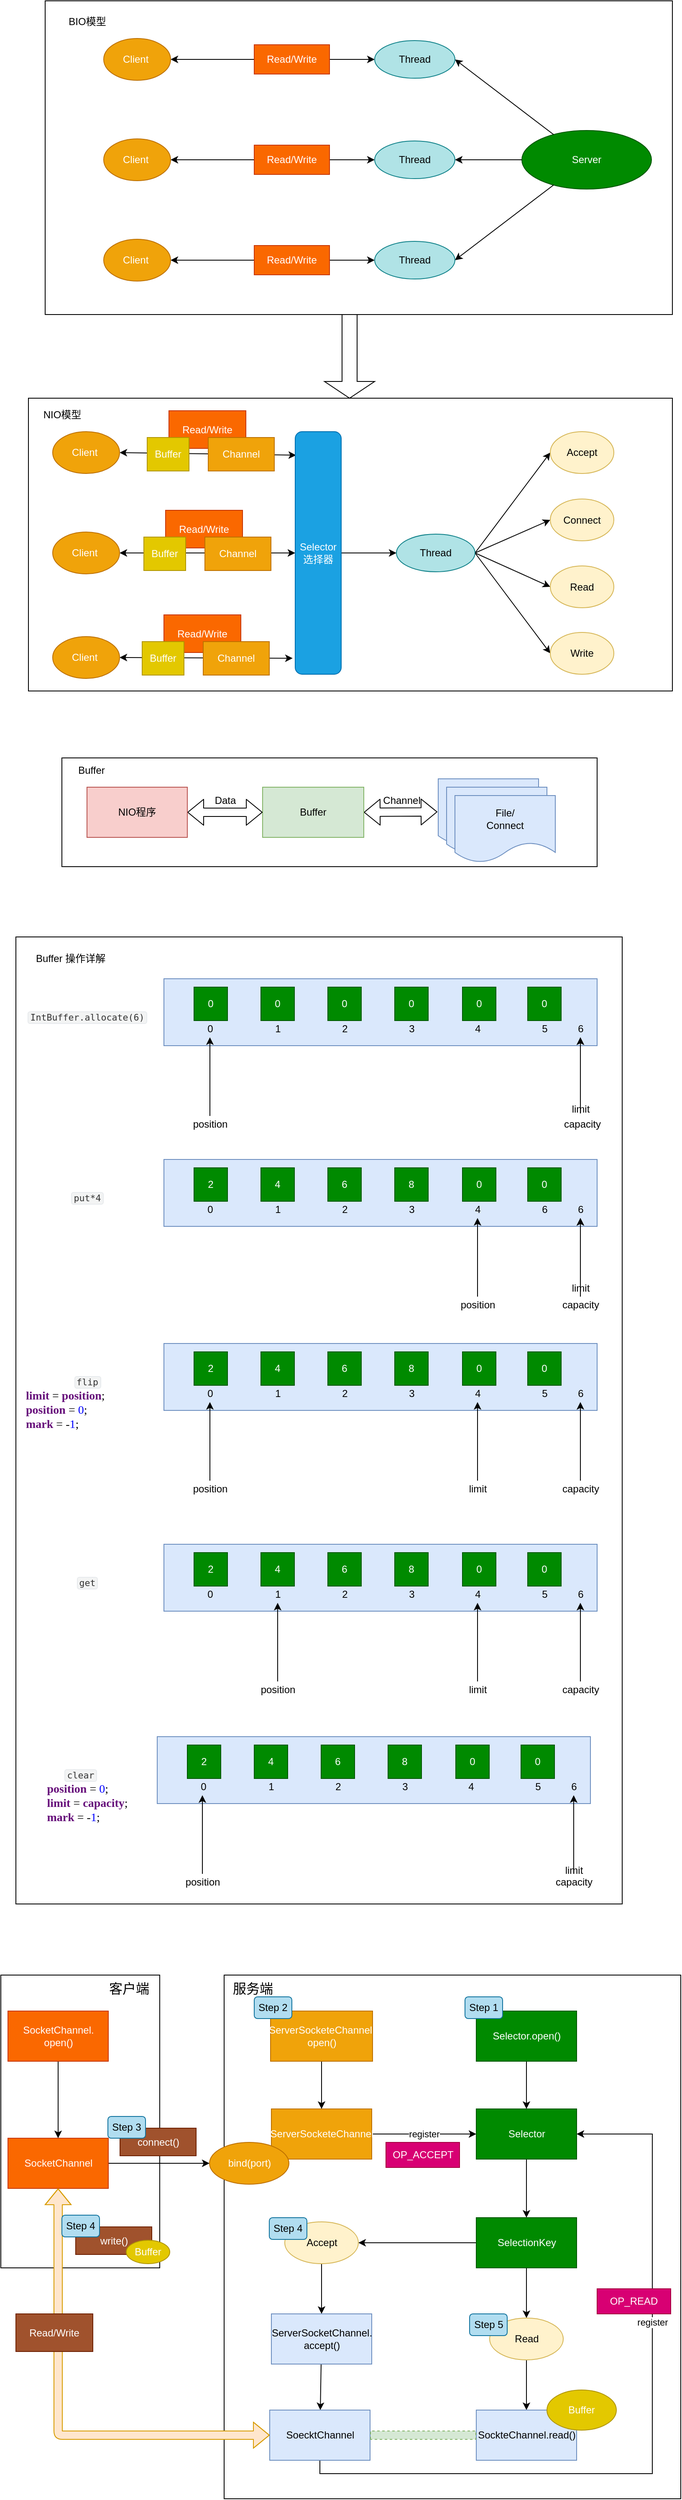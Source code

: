 <mxfile version="12.9.6" type="github" pages="4">
  <diagram id="jNRD1-DXNJHHLxzeRADo" name="JDK I/O模型">
    <mxGraphModel dx="1426" dy="661" grid="1" gridSize="10" guides="1" tooltips="1" connect="1" arrows="1" fold="1" page="1" pageScale="1" pageWidth="827" pageHeight="1169" math="0" shadow="0">
      <root>
        <mxCell id="0" />
        <mxCell id="1" parent="0" />
        <mxCell id="AV0bK6THxF_gHR7wznhi-60" value="" style="rounded=0;whiteSpace=wrap;html=1;" parent="1" vertex="1">
          <mxGeometry x="274" y="2380" width="546" height="626" as="geometry" />
        </mxCell>
        <mxCell id="AV0bK6THxF_gHR7wznhi-58" value="" style="rounded=0;whiteSpace=wrap;html=1;" parent="1" vertex="1">
          <mxGeometry x="7" y="2380" width="190" height="350" as="geometry" />
        </mxCell>
        <mxCell id="vnEfgq90erIGrsfLV__0-226" value="" style="rounded=0;whiteSpace=wrap;html=1;" parent="1" vertex="1">
          <mxGeometry x="25" y="1139" width="725" height="1156" as="geometry" />
        </mxCell>
        <mxCell id="vnEfgq90erIGrsfLV__0-33" value="" style="rounded=0;whiteSpace=wrap;html=1;fillColor=#dae8fc;strokeColor=#6c8ebf;" parent="1" vertex="1">
          <mxGeometry x="202" y="1189" width="518" height="80" as="geometry" />
        </mxCell>
        <mxCell id="vnEfgq90erIGrsfLV__0-23" value="" style="rounded=0;whiteSpace=wrap;html=1;" parent="1" vertex="1">
          <mxGeometry x="80" y="925" width="640" height="130" as="geometry" />
        </mxCell>
        <mxCell id="cbBWPBaZ2SxCi-PAY08a-71" value="" style="rounded=0;whiteSpace=wrap;html=1;" parent="1" vertex="1">
          <mxGeometry x="40" y="495" width="770" height="350" as="geometry" />
        </mxCell>
        <mxCell id="cbBWPBaZ2SxCi-PAY08a-77" style="edgeStyle=none;rounded=0;orthogonalLoop=1;jettySize=auto;html=1;exitX=1;exitY=0.5;exitDx=0;exitDy=0;entryX=0;entryY=0.5;entryDx=0;entryDy=0;startArrow=none;startFill=0;endArrow=classic;endFill=1;" parent="1" source="cbBWPBaZ2SxCi-PAY08a-33" target="cbBWPBaZ2SxCi-PAY08a-73" edge="1">
          <mxGeometry relative="1" as="geometry">
            <mxPoint x="594" y="680" as="sourcePoint" />
          </mxGeometry>
        </mxCell>
        <mxCell id="cbBWPBaZ2SxCi-PAY08a-78" style="edgeStyle=none;rounded=0;orthogonalLoop=1;jettySize=auto;html=1;entryX=0;entryY=0.5;entryDx=0;entryDy=0;startArrow=none;startFill=0;endArrow=classic;endFill=1;exitX=1;exitY=0.5;exitDx=0;exitDy=0;" parent="1" source="cbBWPBaZ2SxCi-PAY08a-33" target="cbBWPBaZ2SxCi-PAY08a-75" edge="1">
          <mxGeometry relative="1" as="geometry">
            <mxPoint x="590" y="680" as="sourcePoint" />
          </mxGeometry>
        </mxCell>
        <mxCell id="cbBWPBaZ2SxCi-PAY08a-79" style="edgeStyle=none;rounded=0;orthogonalLoop=1;jettySize=auto;html=1;exitX=1;exitY=0.5;exitDx=0;exitDy=0;entryX=0;entryY=0.5;entryDx=0;entryDy=0;startArrow=none;startFill=0;endArrow=classic;endFill=1;" parent="1" source="cbBWPBaZ2SxCi-PAY08a-33" target="cbBWPBaZ2SxCi-PAY08a-74" edge="1">
          <mxGeometry relative="1" as="geometry">
            <mxPoint x="594" y="680" as="sourcePoint" />
          </mxGeometry>
        </mxCell>
        <mxCell id="cbBWPBaZ2SxCi-PAY08a-80" style="edgeStyle=none;rounded=0;orthogonalLoop=1;jettySize=auto;html=1;exitX=1;exitY=0.5;exitDx=0;exitDy=0;entryX=0;entryY=0.5;entryDx=0;entryDy=0;startArrow=none;startFill=0;endArrow=classic;endFill=1;" parent="1" source="cbBWPBaZ2SxCi-PAY08a-33" target="cbBWPBaZ2SxCi-PAY08a-76" edge="1">
          <mxGeometry relative="1" as="geometry">
            <mxPoint x="594" y="680" as="sourcePoint" />
          </mxGeometry>
        </mxCell>
        <mxCell id="cbBWPBaZ2SxCi-PAY08a-25" value="" style="rounded=0;whiteSpace=wrap;html=1;" parent="1" vertex="1">
          <mxGeometry x="60" y="20" width="750" height="375" as="geometry" />
        </mxCell>
        <mxCell id="cbBWPBaZ2SxCi-PAY08a-7" value="Server" style="ellipse;whiteSpace=wrap;html=1;fillColor=#008a00;strokeColor=#005700;fontColor=#ffffff;" parent="1" vertex="1">
          <mxGeometry x="630" y="175" width="155" height="70" as="geometry" />
        </mxCell>
        <mxCell id="cbBWPBaZ2SxCi-PAY08a-13" style="edgeStyle=orthogonalEdgeStyle;rounded=0;orthogonalLoop=1;jettySize=auto;html=1;exitX=1;exitY=0.5;exitDx=0;exitDy=0;startArrow=classic;startFill=1;" parent="1" source="cbBWPBaZ2SxCi-PAY08a-8" target="cbBWPBaZ2SxCi-PAY08a-11" edge="1">
          <mxGeometry relative="1" as="geometry" />
        </mxCell>
        <mxCell id="cbBWPBaZ2SxCi-PAY08a-8" value="Client&amp;nbsp;" style="ellipse;whiteSpace=wrap;html=1;fillColor=#f0a30a;strokeColor=#BD7000;fontColor=#ffffff;" parent="1" vertex="1">
          <mxGeometry x="130" y="65" width="80" height="50" as="geometry" />
        </mxCell>
        <mxCell id="cbBWPBaZ2SxCi-PAY08a-22" style="rounded=0;orthogonalLoop=1;jettySize=auto;html=1;exitX=1;exitY=0.5;exitDx=0;exitDy=0;startArrow=classic;startFill=1;endArrow=none;endFill=0;" parent="1" source="cbBWPBaZ2SxCi-PAY08a-11" target="cbBWPBaZ2SxCi-PAY08a-7" edge="1">
          <mxGeometry relative="1" as="geometry" />
        </mxCell>
        <mxCell id="cbBWPBaZ2SxCi-PAY08a-11" value="Thread" style="ellipse;whiteSpace=wrap;html=1;fillColor=#b0e3e6;strokeColor=#0e8088;" parent="1" vertex="1">
          <mxGeometry x="454" y="67.5" width="96" height="45" as="geometry" />
        </mxCell>
        <mxCell id="cbBWPBaZ2SxCi-PAY08a-12" value="Read/Write" style="rounded=0;whiteSpace=wrap;html=1;fillColor=#fa6800;strokeColor=#C73500;fontColor=#ffffff;" parent="1" vertex="1">
          <mxGeometry x="310" y="72.5" width="90" height="35" as="geometry" />
        </mxCell>
        <mxCell id="cbBWPBaZ2SxCi-PAY08a-14" style="edgeStyle=orthogonalEdgeStyle;rounded=0;orthogonalLoop=1;jettySize=auto;html=1;exitX=1;exitY=0.5;exitDx=0;exitDy=0;startArrow=classic;startFill=1;" parent="1" source="cbBWPBaZ2SxCi-PAY08a-15" target="cbBWPBaZ2SxCi-PAY08a-16" edge="1">
          <mxGeometry relative="1" as="geometry" />
        </mxCell>
        <mxCell id="cbBWPBaZ2SxCi-PAY08a-15" value="Client&amp;nbsp;" style="ellipse;whiteSpace=wrap;html=1;fillColor=#f0a30a;strokeColor=#BD7000;fontColor=#ffffff;" parent="1" vertex="1">
          <mxGeometry x="130" y="185" width="80" height="50" as="geometry" />
        </mxCell>
        <mxCell id="cbBWPBaZ2SxCi-PAY08a-23" style="edgeStyle=none;rounded=0;orthogonalLoop=1;jettySize=auto;html=1;exitX=1;exitY=0.5;exitDx=0;exitDy=0;entryX=0;entryY=0.5;entryDx=0;entryDy=0;startArrow=classic;startFill=1;endArrow=none;endFill=0;" parent="1" source="cbBWPBaZ2SxCi-PAY08a-16" target="cbBWPBaZ2SxCi-PAY08a-7" edge="1">
          <mxGeometry relative="1" as="geometry" />
        </mxCell>
        <mxCell id="cbBWPBaZ2SxCi-PAY08a-16" value="Thread" style="ellipse;whiteSpace=wrap;html=1;fillColor=#b0e3e6;strokeColor=#0e8088;" parent="1" vertex="1">
          <mxGeometry x="454" y="187.5" width="96" height="45" as="geometry" />
        </mxCell>
        <mxCell id="cbBWPBaZ2SxCi-PAY08a-17" value="Read/Write" style="rounded=0;whiteSpace=wrap;html=1;fillColor=#fa6800;strokeColor=#C73500;fontColor=#ffffff;" parent="1" vertex="1">
          <mxGeometry x="310" y="192.5" width="90" height="35" as="geometry" />
        </mxCell>
        <mxCell id="cbBWPBaZ2SxCi-PAY08a-18" style="edgeStyle=orthogonalEdgeStyle;rounded=0;orthogonalLoop=1;jettySize=auto;html=1;exitX=1;exitY=0.5;exitDx=0;exitDy=0;startArrow=classic;startFill=1;" parent="1" source="cbBWPBaZ2SxCi-PAY08a-19" target="cbBWPBaZ2SxCi-PAY08a-20" edge="1">
          <mxGeometry relative="1" as="geometry" />
        </mxCell>
        <mxCell id="cbBWPBaZ2SxCi-PAY08a-19" value="Client&amp;nbsp;" style="ellipse;whiteSpace=wrap;html=1;fillColor=#f0a30a;strokeColor=#BD7000;fontColor=#ffffff;" parent="1" vertex="1">
          <mxGeometry x="130" y="305" width="80" height="50" as="geometry" />
        </mxCell>
        <mxCell id="cbBWPBaZ2SxCi-PAY08a-24" style="edgeStyle=none;rounded=0;orthogonalLoop=1;jettySize=auto;html=1;exitX=1;exitY=0.5;exitDx=0;exitDy=0;startArrow=classic;startFill=1;endArrow=none;endFill=0;" parent="1" source="cbBWPBaZ2SxCi-PAY08a-20" target="cbBWPBaZ2SxCi-PAY08a-7" edge="1">
          <mxGeometry relative="1" as="geometry" />
        </mxCell>
        <mxCell id="cbBWPBaZ2SxCi-PAY08a-20" value="Thread" style="ellipse;whiteSpace=wrap;html=1;fillColor=#b0e3e6;strokeColor=#0e8088;" parent="1" vertex="1">
          <mxGeometry x="454" y="307.5" width="96" height="45" as="geometry" />
        </mxCell>
        <mxCell id="cbBWPBaZ2SxCi-PAY08a-21" value="Read/Write" style="rounded=0;whiteSpace=wrap;html=1;fillColor=#fa6800;strokeColor=#C73500;fontColor=#ffffff;" parent="1" vertex="1">
          <mxGeometry x="310" y="312.5" width="90" height="35" as="geometry" />
        </mxCell>
        <mxCell id="cbBWPBaZ2SxCi-PAY08a-26" value="BIO模型" style="text;html=1;align=center;verticalAlign=middle;resizable=0;points=[];autosize=1;" parent="1" vertex="1">
          <mxGeometry x="80" y="35" width="60" height="20" as="geometry" />
        </mxCell>
        <mxCell id="cbBWPBaZ2SxCi-PAY08a-27" value="" style="shape=singleArrow;direction=south;whiteSpace=wrap;html=1;" parent="1" vertex="1">
          <mxGeometry x="394" y="395" width="60" height="100" as="geometry" />
        </mxCell>
        <mxCell id="cbBWPBaZ2SxCi-PAY08a-55" style="edgeStyle=none;rounded=0;orthogonalLoop=1;jettySize=auto;html=1;exitX=1;exitY=0.5;exitDx=0;exitDy=0;entryX=0.018;entryY=0.097;entryDx=0;entryDy=0;entryPerimeter=0;startArrow=classic;startFill=1;endArrow=classic;endFill=1;" parent="1" source="cbBWPBaZ2SxCi-PAY08a-31" target="cbBWPBaZ2SxCi-PAY08a-52" edge="1">
          <mxGeometry relative="1" as="geometry" />
        </mxCell>
        <mxCell id="cbBWPBaZ2SxCi-PAY08a-31" value="Client&amp;nbsp;" style="ellipse;whiteSpace=wrap;html=1;fillColor=#f0a30a;strokeColor=#BD7000;fontColor=#ffffff;" parent="1" vertex="1">
          <mxGeometry x="69" y="535" width="80" height="50" as="geometry" />
        </mxCell>
        <mxCell id="cbBWPBaZ2SxCi-PAY08a-33" value="Thread" style="ellipse;whiteSpace=wrap;html=1;fillColor=#b0e3e6;strokeColor=#0e8088;" parent="1" vertex="1">
          <mxGeometry x="480" y="657.5" width="94" height="45" as="geometry" />
        </mxCell>
        <mxCell id="cbBWPBaZ2SxCi-PAY08a-34" value="Read/Write" style="rounded=0;whiteSpace=wrap;html=1;fillColor=#fa6800;strokeColor=#C73500;fontColor=#ffffff;" parent="1" vertex="1">
          <mxGeometry x="208" y="510" width="92" height="45" as="geometry" />
        </mxCell>
        <mxCell id="cbBWPBaZ2SxCi-PAY08a-56" style="edgeStyle=none;rounded=0;orthogonalLoop=1;jettySize=auto;html=1;exitX=1;exitY=0.5;exitDx=0;exitDy=0;entryX=0;entryY=0.5;entryDx=0;entryDy=0;startArrow=classic;startFill=1;endArrow=classic;endFill=1;" parent="1" source="cbBWPBaZ2SxCi-PAY08a-36" target="cbBWPBaZ2SxCi-PAY08a-52" edge="1">
          <mxGeometry relative="1" as="geometry" />
        </mxCell>
        <mxCell id="cbBWPBaZ2SxCi-PAY08a-36" value="Client&amp;nbsp;" style="ellipse;whiteSpace=wrap;html=1;fillColor=#f0a30a;strokeColor=#BD7000;fontColor=#ffffff;" parent="1" vertex="1">
          <mxGeometry x="69" y="655" width="80" height="50" as="geometry" />
        </mxCell>
        <mxCell id="cbBWPBaZ2SxCi-PAY08a-57" style="edgeStyle=none;rounded=0;orthogonalLoop=1;jettySize=auto;html=1;exitX=1;exitY=0.5;exitDx=0;exitDy=0;entryX=-0.055;entryY=0.934;entryDx=0;entryDy=0;entryPerimeter=0;startArrow=classic;startFill=1;endArrow=classic;endFill=1;" parent="1" source="cbBWPBaZ2SxCi-PAY08a-41" target="cbBWPBaZ2SxCi-PAY08a-52" edge="1">
          <mxGeometry relative="1" as="geometry" />
        </mxCell>
        <mxCell id="cbBWPBaZ2SxCi-PAY08a-41" value="Client&amp;nbsp;" style="ellipse;whiteSpace=wrap;html=1;fillColor=#f0a30a;strokeColor=#BD7000;fontColor=#ffffff;" parent="1" vertex="1">
          <mxGeometry x="69" y="780" width="80" height="50" as="geometry" />
        </mxCell>
        <mxCell id="cbBWPBaZ2SxCi-PAY08a-45" value="NIO模型" style="text;html=1;align=center;verticalAlign=middle;resizable=0;points=[];autosize=1;" parent="1" vertex="1">
          <mxGeometry x="50" y="505" width="60" height="20" as="geometry" />
        </mxCell>
        <mxCell id="cbBWPBaZ2SxCi-PAY08a-70" style="edgeStyle=none;rounded=0;orthogonalLoop=1;jettySize=auto;html=1;startArrow=none;startFill=0;endArrow=classic;endFill=1;" parent="1" source="cbBWPBaZ2SxCi-PAY08a-52" target="cbBWPBaZ2SxCi-PAY08a-33" edge="1">
          <mxGeometry relative="1" as="geometry">
            <mxPoint x="469" y="680" as="targetPoint" />
          </mxGeometry>
        </mxCell>
        <mxCell id="cbBWPBaZ2SxCi-PAY08a-52" value="Selector&lt;br&gt;选择器" style="rounded=1;whiteSpace=wrap;html=1;fillColor=#1ba1e2;strokeColor=#006EAF;fontColor=#ffffff;" parent="1" vertex="1">
          <mxGeometry x="359" y="535" width="55" height="290" as="geometry" />
        </mxCell>
        <mxCell id="cbBWPBaZ2SxCi-PAY08a-73" value="Accept" style="ellipse;whiteSpace=wrap;html=1;fillColor=#fff2cc;strokeColor=#d6b656;" parent="1" vertex="1">
          <mxGeometry x="664" y="535" width="76" height="50" as="geometry" />
        </mxCell>
        <mxCell id="cbBWPBaZ2SxCi-PAY08a-74" value="Read" style="ellipse;whiteSpace=wrap;html=1;fillColor=#fff2cc;strokeColor=#d6b656;" parent="1" vertex="1">
          <mxGeometry x="664" y="695.5" width="76" height="50" as="geometry" />
        </mxCell>
        <mxCell id="cbBWPBaZ2SxCi-PAY08a-75" value="Connect" style="ellipse;whiteSpace=wrap;html=1;fillColor=#fff2cc;strokeColor=#d6b656;" parent="1" vertex="1">
          <mxGeometry x="664" y="615.5" width="76" height="50" as="geometry" />
        </mxCell>
        <mxCell id="cbBWPBaZ2SxCi-PAY08a-76" value="Write" style="ellipse;whiteSpace=wrap;html=1;fillColor=#fff2cc;strokeColor=#d6b656;" parent="1" vertex="1">
          <mxGeometry x="664" y="775" width="76" height="50" as="geometry" />
        </mxCell>
        <mxCell id="vnEfgq90erIGrsfLV__0-1" value="Channel" style="rounded=0;whiteSpace=wrap;html=1;fillColor=#f0a30a;strokeColor=#BD7000;fontColor=#ffffff;" parent="1" vertex="1">
          <mxGeometry x="255" y="542" width="79" height="40" as="geometry" />
        </mxCell>
        <mxCell id="vnEfgq90erIGrsfLV__0-2" value="Buffer" style="rounded=0;whiteSpace=wrap;html=1;fillColor=#e3c800;strokeColor=#B09500;fontColor=#ffffff;" parent="1" vertex="1">
          <mxGeometry x="182" y="542" width="50" height="40" as="geometry" />
        </mxCell>
        <mxCell id="vnEfgq90erIGrsfLV__0-5" value="Read/Write" style="rounded=0;whiteSpace=wrap;html=1;fillColor=#fa6800;strokeColor=#C73500;fontColor=#ffffff;" parent="1" vertex="1">
          <mxGeometry x="204" y="629" width="92" height="45" as="geometry" />
        </mxCell>
        <mxCell id="vnEfgq90erIGrsfLV__0-6" value="Channel" style="rounded=0;whiteSpace=wrap;html=1;fillColor=#f0a30a;strokeColor=#BD7000;fontColor=#ffffff;" parent="1" vertex="1">
          <mxGeometry x="251" y="661" width="79" height="40" as="geometry" />
        </mxCell>
        <mxCell id="vnEfgq90erIGrsfLV__0-7" value="Buffer" style="rounded=0;whiteSpace=wrap;html=1;fillColor=#e3c800;strokeColor=#B09500;fontColor=#ffffff;" parent="1" vertex="1">
          <mxGeometry x="178" y="661" width="50" height="40" as="geometry" />
        </mxCell>
        <mxCell id="vnEfgq90erIGrsfLV__0-8" value="Read/Write" style="rounded=0;whiteSpace=wrap;html=1;fillColor=#fa6800;strokeColor=#C73500;fontColor=#ffffff;" parent="1" vertex="1">
          <mxGeometry x="202" y="754" width="92" height="45" as="geometry" />
        </mxCell>
        <mxCell id="vnEfgq90erIGrsfLV__0-9" value="Channel" style="rounded=0;whiteSpace=wrap;html=1;fillColor=#f0a30a;strokeColor=#BD7000;fontColor=#ffffff;" parent="1" vertex="1">
          <mxGeometry x="249" y="786" width="79" height="40" as="geometry" />
        </mxCell>
        <mxCell id="vnEfgq90erIGrsfLV__0-10" value="Buffer" style="rounded=0;whiteSpace=wrap;html=1;fillColor=#e3c800;strokeColor=#B09500;fontColor=#ffffff;" parent="1" vertex="1">
          <mxGeometry x="176" y="786" width="50" height="40" as="geometry" />
        </mxCell>
        <mxCell id="vnEfgq90erIGrsfLV__0-11" value="" style="shape=document;whiteSpace=wrap;html=1;boundedLbl=1;fillColor=#dae8fc;strokeColor=#6c8ebf;" parent="1" vertex="1">
          <mxGeometry x="530" y="950" width="120" height="80" as="geometry" />
        </mxCell>
        <mxCell id="vnEfgq90erIGrsfLV__0-12" value="" style="shape=document;whiteSpace=wrap;html=1;boundedLbl=1;fillColor=#dae8fc;strokeColor=#6c8ebf;" parent="1" vertex="1">
          <mxGeometry x="540" y="960" width="120" height="80" as="geometry" />
        </mxCell>
        <mxCell id="vnEfgq90erIGrsfLV__0-13" value="File/&lt;br&gt;Connect" style="shape=document;whiteSpace=wrap;html=1;boundedLbl=1;fillColor=#dae8fc;strokeColor=#6c8ebf;" parent="1" vertex="1">
          <mxGeometry x="550" y="970" width="120" height="80" as="geometry" />
        </mxCell>
        <mxCell id="vnEfgq90erIGrsfLV__0-15" value="" style="shape=flexArrow;endArrow=classic;startArrow=classic;html=1;exitX=1;exitY=0.5;exitDx=0;exitDy=0;" parent="1" source="vnEfgq90erIGrsfLV__0-16" edge="1">
          <mxGeometry width="50" height="50" relative="1" as="geometry">
            <mxPoint x="470" y="1056" as="sourcePoint" />
            <mxPoint x="529" y="989.5" as="targetPoint" />
          </mxGeometry>
        </mxCell>
        <mxCell id="vnEfgq90erIGrsfLV__0-19" value="Channel" style="text;html=1;align=center;verticalAlign=middle;resizable=0;points=[];labelBackgroundColor=#ffffff;" parent="vnEfgq90erIGrsfLV__0-15" vertex="1" connectable="0">
          <mxGeometry x="0.072" relative="1" as="geometry">
            <mxPoint x="-2.5" y="-13.73" as="offset" />
          </mxGeometry>
        </mxCell>
        <mxCell id="vnEfgq90erIGrsfLV__0-16" value="Buffer" style="rounded=0;whiteSpace=wrap;html=1;fillColor=#d5e8d4;strokeColor=#82b366;" parent="1" vertex="1">
          <mxGeometry x="320" y="960" width="121" height="60" as="geometry" />
        </mxCell>
        <mxCell id="vnEfgq90erIGrsfLV__0-17" value="" style="shape=flexArrow;endArrow=classic;startArrow=classic;html=1;entryX=0;entryY=0.5;entryDx=0;entryDy=0;exitX=1;exitY=0.5;exitDx=0;exitDy=0;" parent="1" source="vnEfgq90erIGrsfLV__0-18" target="vnEfgq90erIGrsfLV__0-16" edge="1">
          <mxGeometry width="50" height="50" relative="1" as="geometry">
            <mxPoint x="220" y="990" as="sourcePoint" />
            <mxPoint x="260" y="966" as="targetPoint" />
          </mxGeometry>
        </mxCell>
        <mxCell id="vnEfgq90erIGrsfLV__0-20" value="Data" style="text;html=1;align=center;verticalAlign=middle;resizable=0;points=[];labelBackgroundColor=#ffffff;" parent="vnEfgq90erIGrsfLV__0-17" vertex="1" connectable="0">
          <mxGeometry x="0.097" y="1" relative="1" as="geometry">
            <mxPoint x="-5" y="-13" as="offset" />
          </mxGeometry>
        </mxCell>
        <mxCell id="vnEfgq90erIGrsfLV__0-18" value="NIO程序" style="rounded=0;whiteSpace=wrap;html=1;fillColor=#f8cecc;strokeColor=#b85450;" parent="1" vertex="1">
          <mxGeometry x="110" y="960" width="120" height="60" as="geometry" />
        </mxCell>
        <mxCell id="vnEfgq90erIGrsfLV__0-24" value="Buffer" style="text;html=1;align=center;verticalAlign=middle;resizable=0;points=[];autosize=1;" parent="1" vertex="1">
          <mxGeometry x="90" y="930" width="50" height="20" as="geometry" />
        </mxCell>
        <mxCell id="vnEfgq90erIGrsfLV__0-26" value="0" style="whiteSpace=wrap;html=1;aspect=fixed;fillColor=#008a00;strokeColor=#005700;fontColor=#ffffff;" parent="1" vertex="1">
          <mxGeometry x="238" y="1199" width="40" height="40" as="geometry" />
        </mxCell>
        <mxCell id="vnEfgq90erIGrsfLV__0-27" value="0" style="whiteSpace=wrap;html=1;aspect=fixed;fillColor=#008a00;strokeColor=#005700;fontColor=#ffffff;" parent="1" vertex="1">
          <mxGeometry x="637" y="1199" width="40" height="40" as="geometry" />
        </mxCell>
        <mxCell id="vnEfgq90erIGrsfLV__0-28" value="0" style="whiteSpace=wrap;html=1;aspect=fixed;fillColor=#008a00;strokeColor=#005700;fontColor=#ffffff;" parent="1" vertex="1">
          <mxGeometry x="559" y="1199" width="40" height="40" as="geometry" />
        </mxCell>
        <mxCell id="vnEfgq90erIGrsfLV__0-29" value="0" style="whiteSpace=wrap;html=1;aspect=fixed;fillColor=#008a00;strokeColor=#005700;fontColor=#ffffff;" parent="1" vertex="1">
          <mxGeometry x="318" y="1199" width="40" height="40" as="geometry" />
        </mxCell>
        <mxCell id="vnEfgq90erIGrsfLV__0-30" value="0" style="whiteSpace=wrap;html=1;aspect=fixed;fillColor=#008a00;strokeColor=#005700;fontColor=#ffffff;" parent="1" vertex="1">
          <mxGeometry x="398" y="1199" width="40" height="40" as="geometry" />
        </mxCell>
        <mxCell id="vnEfgq90erIGrsfLV__0-31" value="0" style="whiteSpace=wrap;html=1;aspect=fixed;fillColor=#008a00;strokeColor=#005700;fontColor=#ffffff;" parent="1" vertex="1">
          <mxGeometry x="478" y="1199" width="40" height="40" as="geometry" />
        </mxCell>
        <mxCell id="vnEfgq90erIGrsfLV__0-34" value="0" style="text;html=1;align=center;verticalAlign=middle;resizable=0;points=[];autosize=1;" parent="1" vertex="1">
          <mxGeometry x="247" y="1239" width="20" height="20" as="geometry" />
        </mxCell>
        <mxCell id="vnEfgq90erIGrsfLV__0-35" value="1" style="text;html=1;align=center;verticalAlign=middle;resizable=0;points=[];autosize=1;" parent="1" vertex="1">
          <mxGeometry x="328" y="1239" width="20" height="20" as="geometry" />
        </mxCell>
        <mxCell id="vnEfgq90erIGrsfLV__0-36" value="2" style="text;html=1;align=center;verticalAlign=middle;resizable=0;points=[];autosize=1;" parent="1" vertex="1">
          <mxGeometry x="408" y="1239" width="20" height="20" as="geometry" />
        </mxCell>
        <mxCell id="vnEfgq90erIGrsfLV__0-37" value="3" style="text;html=1;align=center;verticalAlign=middle;resizable=0;points=[];autosize=1;" parent="1" vertex="1">
          <mxGeometry x="488" y="1239" width="20" height="20" as="geometry" />
        </mxCell>
        <mxCell id="vnEfgq90erIGrsfLV__0-38" value="4" style="text;html=1;align=center;verticalAlign=middle;resizable=0;points=[];autosize=1;" parent="1" vertex="1">
          <mxGeometry x="567" y="1239" width="20" height="20" as="geometry" />
        </mxCell>
        <mxCell id="vnEfgq90erIGrsfLV__0-41" value="5" style="text;html=1;align=center;verticalAlign=middle;resizable=0;points=[];autosize=1;" parent="1" vertex="1">
          <mxGeometry x="647" y="1239" width="20" height="20" as="geometry" />
        </mxCell>
        <mxCell id="vnEfgq90erIGrsfLV__0-45" style="edgeStyle=orthogonalEdgeStyle;rounded=0;orthogonalLoop=1;jettySize=auto;html=1;" parent="1" source="vnEfgq90erIGrsfLV__0-42" target="vnEfgq90erIGrsfLV__0-34" edge="1">
          <mxGeometry relative="1" as="geometry">
            <mxPoint x="257" y="1259" as="targetPoint" />
          </mxGeometry>
        </mxCell>
        <mxCell id="vnEfgq90erIGrsfLV__0-42" value="position" style="text;html=1;align=center;verticalAlign=middle;resizable=0;points=[];autosize=1;" parent="1" vertex="1">
          <mxGeometry x="227" y="1353" width="60" height="20" as="geometry" />
        </mxCell>
        <mxCell id="vnEfgq90erIGrsfLV__0-44" style="edgeStyle=orthogonalEdgeStyle;rounded=0;orthogonalLoop=1;jettySize=auto;html=1;exitX=0.467;exitY=-0.15;exitDx=0;exitDy=0;exitPerimeter=0;entryX=0.5;entryY=1;entryDx=0;entryDy=0;entryPerimeter=0;" parent="1" source="vnEfgq90erIGrsfLV__0-43" target="vnEfgq90erIGrsfLV__0-158" edge="1">
          <mxGeometry relative="1" as="geometry" />
        </mxCell>
        <mxCell id="vnEfgq90erIGrsfLV__0-43" value="capacity" style="text;html=1;align=center;verticalAlign=middle;resizable=0;points=[];autosize=1;" parent="1" vertex="1">
          <mxGeometry x="672" y="1353" width="60" height="20" as="geometry" />
        </mxCell>
        <mxCell id="vnEfgq90erIGrsfLV__0-47" style="edgeStyle=orthogonalEdgeStyle;rounded=0;orthogonalLoop=1;jettySize=auto;html=1;" parent="1" source="vnEfgq90erIGrsfLV__0-46" target="vnEfgq90erIGrsfLV__0-158" edge="1">
          <mxGeometry relative="1" as="geometry">
            <mxPoint x="718" y="1339" as="targetPoint" />
          </mxGeometry>
        </mxCell>
        <mxCell id="vnEfgq90erIGrsfLV__0-46" value="limit" style="text;html=1;align=center;verticalAlign=middle;resizable=0;points=[];autosize=1;" parent="1" vertex="1">
          <mxGeometry x="680" y="1335" width="40" height="20" as="geometry" />
        </mxCell>
        <mxCell id="vnEfgq90erIGrsfLV__0-48" value="&lt;code style=&quot;box-sizing: border-box ; text-align: left ; border: 1px solid rgb(231 , 234 , 237) ; background-color: rgb(243 , 244 , 244) ; border-radius: 3px ; padding: 0px 2px ; font-size: 0.9em ; color: rgb(51 , 51 , 51) ; white-space: pre-wrap&quot;&gt;IntBuffer.allocate(6)&lt;/code&gt;" style="text;html=1;align=center;verticalAlign=middle;resizable=0;points=[];autosize=1;" parent="1" vertex="1">
          <mxGeometry x="25" y="1225" width="170" height="20" as="geometry" />
        </mxCell>
        <mxCell id="vnEfgq90erIGrsfLV__0-94" value="" style="rounded=0;whiteSpace=wrap;html=1;fillColor=#dae8fc;strokeColor=#6c8ebf;" parent="1" vertex="1">
          <mxGeometry x="202" y="1405" width="518" height="80" as="geometry" />
        </mxCell>
        <mxCell id="vnEfgq90erIGrsfLV__0-95" value="2" style="whiteSpace=wrap;html=1;aspect=fixed;fillColor=#008a00;strokeColor=#005700;fontColor=#ffffff;" parent="1" vertex="1">
          <mxGeometry x="238" y="1415" width="40" height="40" as="geometry" />
        </mxCell>
        <mxCell id="vnEfgq90erIGrsfLV__0-96" value="0" style="whiteSpace=wrap;html=1;aspect=fixed;fillColor=#008a00;strokeColor=#005700;fontColor=#ffffff;" parent="1" vertex="1">
          <mxGeometry x="637" y="1415" width="40" height="40" as="geometry" />
        </mxCell>
        <mxCell id="vnEfgq90erIGrsfLV__0-97" value="0" style="whiteSpace=wrap;html=1;aspect=fixed;fillColor=#008a00;strokeColor=#005700;fontColor=#ffffff;" parent="1" vertex="1">
          <mxGeometry x="559" y="1415" width="40" height="40" as="geometry" />
        </mxCell>
        <mxCell id="vnEfgq90erIGrsfLV__0-98" value="4" style="whiteSpace=wrap;html=1;aspect=fixed;fillColor=#008a00;strokeColor=#005700;fontColor=#ffffff;" parent="1" vertex="1">
          <mxGeometry x="318" y="1415" width="40" height="40" as="geometry" />
        </mxCell>
        <mxCell id="vnEfgq90erIGrsfLV__0-99" value="6" style="whiteSpace=wrap;html=1;aspect=fixed;fillColor=#008a00;strokeColor=#005700;fontColor=#ffffff;" parent="1" vertex="1">
          <mxGeometry x="398" y="1415" width="40" height="40" as="geometry" />
        </mxCell>
        <mxCell id="vnEfgq90erIGrsfLV__0-100" value="8" style="whiteSpace=wrap;html=1;aspect=fixed;fillColor=#008a00;strokeColor=#005700;fontColor=#ffffff;" parent="1" vertex="1">
          <mxGeometry x="478" y="1415" width="40" height="40" as="geometry" />
        </mxCell>
        <mxCell id="vnEfgq90erIGrsfLV__0-101" value="0" style="text;html=1;align=center;verticalAlign=middle;resizable=0;points=[];autosize=1;" parent="1" vertex="1">
          <mxGeometry x="247" y="1455" width="20" height="20" as="geometry" />
        </mxCell>
        <mxCell id="vnEfgq90erIGrsfLV__0-102" value="1" style="text;html=1;align=center;verticalAlign=middle;resizable=0;points=[];autosize=1;" parent="1" vertex="1">
          <mxGeometry x="328" y="1455" width="20" height="20" as="geometry" />
        </mxCell>
        <mxCell id="vnEfgq90erIGrsfLV__0-103" value="2" style="text;html=1;align=center;verticalAlign=middle;resizable=0;points=[];autosize=1;" parent="1" vertex="1">
          <mxGeometry x="408" y="1455" width="20" height="20" as="geometry" />
        </mxCell>
        <mxCell id="vnEfgq90erIGrsfLV__0-104" value="3" style="text;html=1;align=center;verticalAlign=middle;resizable=0;points=[];autosize=1;" parent="1" vertex="1">
          <mxGeometry x="488" y="1455" width="20" height="20" as="geometry" />
        </mxCell>
        <mxCell id="vnEfgq90erIGrsfLV__0-105" value="4" style="text;html=1;align=center;verticalAlign=middle;resizable=0;points=[];autosize=1;" parent="1" vertex="1">
          <mxGeometry x="567" y="1455" width="20" height="20" as="geometry" />
        </mxCell>
        <mxCell id="vnEfgq90erIGrsfLV__0-106" value="6" style="text;html=1;align=center;verticalAlign=middle;resizable=0;points=[];autosize=1;" parent="1" vertex="1">
          <mxGeometry x="647" y="1455" width="20" height="20" as="geometry" />
        </mxCell>
        <mxCell id="vnEfgq90erIGrsfLV__0-107" style="edgeStyle=orthogonalEdgeStyle;rounded=0;orthogonalLoop=1;jettySize=auto;html=1;" parent="1" source="vnEfgq90erIGrsfLV__0-108" target="vnEfgq90erIGrsfLV__0-105" edge="1">
          <mxGeometry relative="1" as="geometry">
            <mxPoint x="257" y="1475" as="targetPoint" />
          </mxGeometry>
        </mxCell>
        <mxCell id="vnEfgq90erIGrsfLV__0-108" value="position" style="text;html=1;align=center;verticalAlign=middle;resizable=0;points=[];autosize=1;" parent="1" vertex="1">
          <mxGeometry x="547" y="1569" width="60" height="20" as="geometry" />
        </mxCell>
        <mxCell id="vnEfgq90erIGrsfLV__0-113" value="&lt;code style=&quot;box-sizing: border-box ; text-align: left ; border: 1px solid rgb(231 , 234 , 237) ; background-color: rgb(243 , 244 , 244) ; border-radius: 3px ; padding: 0px 2px ; font-size: 0.9em ; color: rgb(51 , 51 , 51) ; white-space: pre-wrap&quot;&gt;put*4&lt;/code&gt;" style="text;html=1;align=center;verticalAlign=middle;resizable=0;points=[];autosize=1;" parent="1" vertex="1">
          <mxGeometry x="80" y="1441" width="60" height="20" as="geometry" />
        </mxCell>
        <mxCell id="vnEfgq90erIGrsfLV__0-115" value="" style="rounded=0;whiteSpace=wrap;html=1;fillColor=#dae8fc;strokeColor=#6c8ebf;" parent="1" vertex="1">
          <mxGeometry x="202" y="1625" width="518" height="80" as="geometry" />
        </mxCell>
        <mxCell id="vnEfgq90erIGrsfLV__0-116" value="2" style="whiteSpace=wrap;html=1;aspect=fixed;fillColor=#008a00;strokeColor=#005700;fontColor=#ffffff;" parent="1" vertex="1">
          <mxGeometry x="238" y="1635" width="40" height="40" as="geometry" />
        </mxCell>
        <mxCell id="vnEfgq90erIGrsfLV__0-117" value="0" style="whiteSpace=wrap;html=1;aspect=fixed;fillColor=#008a00;strokeColor=#005700;fontColor=#ffffff;" parent="1" vertex="1">
          <mxGeometry x="637" y="1635" width="40" height="40" as="geometry" />
        </mxCell>
        <mxCell id="vnEfgq90erIGrsfLV__0-118" value="0" style="whiteSpace=wrap;html=1;aspect=fixed;fillColor=#008a00;strokeColor=#005700;fontColor=#ffffff;" parent="1" vertex="1">
          <mxGeometry x="559" y="1635" width="40" height="40" as="geometry" />
        </mxCell>
        <mxCell id="vnEfgq90erIGrsfLV__0-119" value="4" style="whiteSpace=wrap;html=1;aspect=fixed;fillColor=#008a00;strokeColor=#005700;fontColor=#ffffff;" parent="1" vertex="1">
          <mxGeometry x="318" y="1635" width="40" height="40" as="geometry" />
        </mxCell>
        <mxCell id="vnEfgq90erIGrsfLV__0-120" value="6" style="whiteSpace=wrap;html=1;aspect=fixed;fillColor=#008a00;strokeColor=#005700;fontColor=#ffffff;" parent="1" vertex="1">
          <mxGeometry x="398" y="1635" width="40" height="40" as="geometry" />
        </mxCell>
        <mxCell id="vnEfgq90erIGrsfLV__0-121" value="8" style="whiteSpace=wrap;html=1;aspect=fixed;fillColor=#008a00;strokeColor=#005700;fontColor=#ffffff;" parent="1" vertex="1">
          <mxGeometry x="478" y="1635" width="40" height="40" as="geometry" />
        </mxCell>
        <mxCell id="vnEfgq90erIGrsfLV__0-122" value="0" style="text;html=1;align=center;verticalAlign=middle;resizable=0;points=[];autosize=1;" parent="1" vertex="1">
          <mxGeometry x="247" y="1675" width="20" height="20" as="geometry" />
        </mxCell>
        <mxCell id="vnEfgq90erIGrsfLV__0-123" value="1" style="text;html=1;align=center;verticalAlign=middle;resizable=0;points=[];autosize=1;" parent="1" vertex="1">
          <mxGeometry x="328" y="1675" width="20" height="20" as="geometry" />
        </mxCell>
        <mxCell id="vnEfgq90erIGrsfLV__0-124" value="2" style="text;html=1;align=center;verticalAlign=middle;resizable=0;points=[];autosize=1;" parent="1" vertex="1">
          <mxGeometry x="408" y="1675" width="20" height="20" as="geometry" />
        </mxCell>
        <mxCell id="vnEfgq90erIGrsfLV__0-125" value="3" style="text;html=1;align=center;verticalAlign=middle;resizable=0;points=[];autosize=1;" parent="1" vertex="1">
          <mxGeometry x="488" y="1675" width="20" height="20" as="geometry" />
        </mxCell>
        <mxCell id="vnEfgq90erIGrsfLV__0-126" value="4" style="text;html=1;align=center;verticalAlign=middle;resizable=0;points=[];autosize=1;" parent="1" vertex="1">
          <mxGeometry x="567" y="1675" width="20" height="20" as="geometry" />
        </mxCell>
        <mxCell id="vnEfgq90erIGrsfLV__0-127" value="5" style="text;html=1;align=center;verticalAlign=middle;resizable=0;points=[];autosize=1;" parent="1" vertex="1">
          <mxGeometry x="647" y="1675" width="20" height="20" as="geometry" />
        </mxCell>
        <mxCell id="vnEfgq90erIGrsfLV__0-128" style="edgeStyle=orthogonalEdgeStyle;rounded=0;orthogonalLoop=1;jettySize=auto;html=1;" parent="1" source="vnEfgq90erIGrsfLV__0-129" target="vnEfgq90erIGrsfLV__0-122" edge="1">
          <mxGeometry relative="1" as="geometry">
            <mxPoint x="220" y="1695" as="targetPoint" />
          </mxGeometry>
        </mxCell>
        <mxCell id="vnEfgq90erIGrsfLV__0-129" value="position" style="text;html=1;align=center;verticalAlign=middle;resizable=0;points=[];autosize=1;" parent="1" vertex="1">
          <mxGeometry x="227" y="1789" width="60" height="20" as="geometry" />
        </mxCell>
        <mxCell id="vnEfgq90erIGrsfLV__0-170" style="edgeStyle=orthogonalEdgeStyle;rounded=0;orthogonalLoop=1;jettySize=auto;html=1;" parent="1" source="vnEfgq90erIGrsfLV__0-131" target="vnEfgq90erIGrsfLV__0-169" edge="1">
          <mxGeometry relative="1" as="geometry" />
        </mxCell>
        <mxCell id="vnEfgq90erIGrsfLV__0-131" value="capacity" style="text;html=1;align=center;verticalAlign=middle;resizable=0;points=[];autosize=1;" parent="1" vertex="1">
          <mxGeometry x="670" y="1789" width="60" height="20" as="geometry" />
        </mxCell>
        <mxCell id="vnEfgq90erIGrsfLV__0-132" style="edgeStyle=orthogonalEdgeStyle;rounded=0;orthogonalLoop=1;jettySize=auto;html=1;" parent="1" source="vnEfgq90erIGrsfLV__0-133" target="vnEfgq90erIGrsfLV__0-126" edge="1">
          <mxGeometry relative="1" as="geometry">
            <mxPoint x="718" y="1775" as="targetPoint" />
          </mxGeometry>
        </mxCell>
        <mxCell id="vnEfgq90erIGrsfLV__0-133" value="limit" style="text;html=1;align=center;verticalAlign=middle;resizable=0;points=[];autosize=1;" parent="1" vertex="1">
          <mxGeometry x="557" y="1789" width="40" height="20" as="geometry" />
        </mxCell>
        <mxCell id="vnEfgq90erIGrsfLV__0-134" value="&lt;code style=&quot;box-sizing: border-box ; text-align: left ; border: 1px solid rgb(231 , 234 , 237) ; background-color: rgb(243 , 244 , 244) ; border-radius: 3px ; padding: 0px 2px ; font-size: 0.9em ; color: rgb(51 , 51 , 51) ; white-space: pre-wrap&quot;&gt;flip&lt;/code&gt;" style="text;html=1;align=center;verticalAlign=middle;resizable=0;points=[];autosize=1;" parent="1" vertex="1">
          <mxGeometry x="85" y="1661" width="50" height="20" as="geometry" />
        </mxCell>
        <mxCell id="vnEfgq90erIGrsfLV__0-158" value="6" style="text;html=1;align=center;verticalAlign=middle;resizable=0;points=[];autosize=1;" parent="1" vertex="1">
          <mxGeometry x="690" y="1239" width="20" height="20" as="geometry" />
        </mxCell>
        <mxCell id="vnEfgq90erIGrsfLV__0-164" style="edgeStyle=orthogonalEdgeStyle;rounded=0;orthogonalLoop=1;jettySize=auto;html=1;" parent="1" source="vnEfgq90erIGrsfLV__0-160" target="vnEfgq90erIGrsfLV__0-163" edge="1">
          <mxGeometry relative="1" as="geometry" />
        </mxCell>
        <mxCell id="vnEfgq90erIGrsfLV__0-160" value="capacity" style="text;html=1;align=center;verticalAlign=middle;resizable=0;points=[];autosize=1;" parent="1" vertex="1">
          <mxGeometry x="670" y="1569" width="60" height="20" as="geometry" />
        </mxCell>
        <mxCell id="vnEfgq90erIGrsfLV__0-161" style="edgeStyle=orthogonalEdgeStyle;rounded=0;orthogonalLoop=1;jettySize=auto;html=1;" parent="1" source="vnEfgq90erIGrsfLV__0-162" target="vnEfgq90erIGrsfLV__0-163" edge="1">
          <mxGeometry relative="1" as="geometry">
            <mxPoint x="713" y="1555" as="targetPoint" />
          </mxGeometry>
        </mxCell>
        <mxCell id="vnEfgq90erIGrsfLV__0-162" value="limit" style="text;html=1;align=center;verticalAlign=middle;resizable=0;points=[];autosize=1;" parent="1" vertex="1">
          <mxGeometry x="680" y="1549" width="40" height="20" as="geometry" />
        </mxCell>
        <mxCell id="vnEfgq90erIGrsfLV__0-163" value="6" style="text;html=1;align=center;verticalAlign=middle;resizable=0;points=[];autosize=1;" parent="1" vertex="1">
          <mxGeometry x="690" y="1455" width="20" height="20" as="geometry" />
        </mxCell>
        <mxCell id="vnEfgq90erIGrsfLV__0-169" value="6" style="text;html=1;align=center;verticalAlign=middle;resizable=0;points=[];autosize=1;" parent="1" vertex="1">
          <mxGeometry x="690" y="1675" width="20" height="20" as="geometry" />
        </mxCell>
        <mxCell id="vnEfgq90erIGrsfLV__0-171" value="" style="rounded=0;whiteSpace=wrap;html=1;fillColor=#dae8fc;strokeColor=#6c8ebf;" parent="1" vertex="1">
          <mxGeometry x="202" y="1865" width="518" height="80" as="geometry" />
        </mxCell>
        <mxCell id="vnEfgq90erIGrsfLV__0-172" value="2" style="whiteSpace=wrap;html=1;aspect=fixed;fillColor=#008a00;strokeColor=#005700;fontColor=#ffffff;" parent="1" vertex="1">
          <mxGeometry x="238" y="1875" width="40" height="40" as="geometry" />
        </mxCell>
        <mxCell id="vnEfgq90erIGrsfLV__0-173" value="0" style="whiteSpace=wrap;html=1;aspect=fixed;fillColor=#008a00;strokeColor=#005700;fontColor=#ffffff;" parent="1" vertex="1">
          <mxGeometry x="637" y="1875" width="40" height="40" as="geometry" />
        </mxCell>
        <mxCell id="vnEfgq90erIGrsfLV__0-174" value="0" style="whiteSpace=wrap;html=1;aspect=fixed;fillColor=#008a00;strokeColor=#005700;fontColor=#ffffff;" parent="1" vertex="1">
          <mxGeometry x="559" y="1875" width="40" height="40" as="geometry" />
        </mxCell>
        <mxCell id="vnEfgq90erIGrsfLV__0-175" value="4" style="whiteSpace=wrap;html=1;aspect=fixed;fillColor=#008a00;strokeColor=#005700;fontColor=#ffffff;" parent="1" vertex="1">
          <mxGeometry x="318" y="1875" width="40" height="40" as="geometry" />
        </mxCell>
        <mxCell id="vnEfgq90erIGrsfLV__0-176" value="6" style="whiteSpace=wrap;html=1;aspect=fixed;fillColor=#008a00;strokeColor=#005700;fontColor=#ffffff;" parent="1" vertex="1">
          <mxGeometry x="398" y="1875" width="40" height="40" as="geometry" />
        </mxCell>
        <mxCell id="vnEfgq90erIGrsfLV__0-177" value="8" style="whiteSpace=wrap;html=1;aspect=fixed;fillColor=#008a00;strokeColor=#005700;fontColor=#ffffff;" parent="1" vertex="1">
          <mxGeometry x="478" y="1875" width="40" height="40" as="geometry" />
        </mxCell>
        <mxCell id="vnEfgq90erIGrsfLV__0-178" value="0" style="text;html=1;align=center;verticalAlign=middle;resizable=0;points=[];autosize=1;" parent="1" vertex="1">
          <mxGeometry x="247" y="1915" width="20" height="20" as="geometry" />
        </mxCell>
        <mxCell id="vnEfgq90erIGrsfLV__0-179" value="1" style="text;html=1;align=center;verticalAlign=middle;resizable=0;points=[];autosize=1;" parent="1" vertex="1">
          <mxGeometry x="328" y="1915" width="20" height="20" as="geometry" />
        </mxCell>
        <mxCell id="vnEfgq90erIGrsfLV__0-180" value="2" style="text;html=1;align=center;verticalAlign=middle;resizable=0;points=[];autosize=1;" parent="1" vertex="1">
          <mxGeometry x="408" y="1915" width="20" height="20" as="geometry" />
        </mxCell>
        <mxCell id="vnEfgq90erIGrsfLV__0-181" value="3" style="text;html=1;align=center;verticalAlign=middle;resizable=0;points=[];autosize=1;" parent="1" vertex="1">
          <mxGeometry x="488" y="1915" width="20" height="20" as="geometry" />
        </mxCell>
        <mxCell id="vnEfgq90erIGrsfLV__0-182" value="4" style="text;html=1;align=center;verticalAlign=middle;resizable=0;points=[];autosize=1;" parent="1" vertex="1">
          <mxGeometry x="567" y="1915" width="20" height="20" as="geometry" />
        </mxCell>
        <mxCell id="vnEfgq90erIGrsfLV__0-183" value="5" style="text;html=1;align=center;verticalAlign=middle;resizable=0;points=[];autosize=1;" parent="1" vertex="1">
          <mxGeometry x="647" y="1915" width="20" height="20" as="geometry" />
        </mxCell>
        <mxCell id="vnEfgq90erIGrsfLV__0-184" style="edgeStyle=orthogonalEdgeStyle;rounded=0;orthogonalLoop=1;jettySize=auto;html=1;" parent="1" source="vnEfgq90erIGrsfLV__0-185" target="vnEfgq90erIGrsfLV__0-179" edge="1">
          <mxGeometry relative="1" as="geometry">
            <mxPoint x="220" y="1935" as="targetPoint" />
          </mxGeometry>
        </mxCell>
        <mxCell id="vnEfgq90erIGrsfLV__0-185" value="position" style="text;html=1;align=center;verticalAlign=middle;resizable=0;points=[];autosize=1;" parent="1" vertex="1">
          <mxGeometry x="308" y="2029" width="60" height="20" as="geometry" />
        </mxCell>
        <mxCell id="vnEfgq90erIGrsfLV__0-186" style="edgeStyle=orthogonalEdgeStyle;rounded=0;orthogonalLoop=1;jettySize=auto;html=1;" parent="1" source="vnEfgq90erIGrsfLV__0-187" target="vnEfgq90erIGrsfLV__0-191" edge="1">
          <mxGeometry relative="1" as="geometry" />
        </mxCell>
        <mxCell id="vnEfgq90erIGrsfLV__0-187" value="capacity" style="text;html=1;align=center;verticalAlign=middle;resizable=0;points=[];autosize=1;" parent="1" vertex="1">
          <mxGeometry x="670" y="2029" width="60" height="20" as="geometry" />
        </mxCell>
        <mxCell id="vnEfgq90erIGrsfLV__0-188" style="edgeStyle=orthogonalEdgeStyle;rounded=0;orthogonalLoop=1;jettySize=auto;html=1;" parent="1" source="vnEfgq90erIGrsfLV__0-189" target="vnEfgq90erIGrsfLV__0-182" edge="1">
          <mxGeometry relative="1" as="geometry">
            <mxPoint x="718" y="2015" as="targetPoint" />
          </mxGeometry>
        </mxCell>
        <mxCell id="vnEfgq90erIGrsfLV__0-189" value="limit" style="text;html=1;align=center;verticalAlign=middle;resizable=0;points=[];autosize=1;" parent="1" vertex="1">
          <mxGeometry x="557" y="2029" width="40" height="20" as="geometry" />
        </mxCell>
        <mxCell id="vnEfgq90erIGrsfLV__0-190" value="&lt;code style=&quot;box-sizing: border-box ; text-align: left ; border: 1px solid rgb(231 , 234 , 237) ; background-color: rgb(243 , 244 , 244) ; border-radius: 3px ; padding: 0px 2px ; font-size: 0.9em ; color: rgb(51 , 51 , 51) ; white-space: pre-wrap&quot;&gt;get&lt;/code&gt;" style="text;html=1;align=center;verticalAlign=middle;resizable=0;points=[];autosize=1;" parent="1" vertex="1">
          <mxGeometry x="90" y="1901" width="40" height="20" as="geometry" />
        </mxCell>
        <mxCell id="vnEfgq90erIGrsfLV__0-191" value="6" style="text;html=1;align=center;verticalAlign=middle;resizable=0;points=[];autosize=1;" parent="1" vertex="1">
          <mxGeometry x="690" y="1915" width="20" height="20" as="geometry" />
        </mxCell>
        <mxCell id="vnEfgq90erIGrsfLV__0-193" value="Buffer 操作详解" style="text;html=1;align=center;verticalAlign=middle;resizable=0;points=[];autosize=1;" parent="1" vertex="1">
          <mxGeometry x="40" y="1155" width="100" height="20" as="geometry" />
        </mxCell>
        <mxCell id="vnEfgq90erIGrsfLV__0-194" value="" style="rounded=0;whiteSpace=wrap;html=1;fillColor=#dae8fc;strokeColor=#6c8ebf;" parent="1" vertex="1">
          <mxGeometry x="194" y="2095" width="518" height="80" as="geometry" />
        </mxCell>
        <mxCell id="vnEfgq90erIGrsfLV__0-195" value="2" style="whiteSpace=wrap;html=1;aspect=fixed;fillColor=#008a00;strokeColor=#005700;fontColor=#ffffff;" parent="1" vertex="1">
          <mxGeometry x="230" y="2105" width="40" height="40" as="geometry" />
        </mxCell>
        <mxCell id="vnEfgq90erIGrsfLV__0-196" value="0" style="whiteSpace=wrap;html=1;aspect=fixed;fillColor=#008a00;strokeColor=#005700;fontColor=#ffffff;" parent="1" vertex="1">
          <mxGeometry x="629" y="2105" width="40" height="40" as="geometry" />
        </mxCell>
        <mxCell id="vnEfgq90erIGrsfLV__0-197" value="0" style="whiteSpace=wrap;html=1;aspect=fixed;fillColor=#008a00;strokeColor=#005700;fontColor=#ffffff;" parent="1" vertex="1">
          <mxGeometry x="551" y="2105" width="40" height="40" as="geometry" />
        </mxCell>
        <mxCell id="vnEfgq90erIGrsfLV__0-198" value="4" style="whiteSpace=wrap;html=1;aspect=fixed;fillColor=#008a00;strokeColor=#005700;fontColor=#ffffff;" parent="1" vertex="1">
          <mxGeometry x="310" y="2105" width="40" height="40" as="geometry" />
        </mxCell>
        <mxCell id="vnEfgq90erIGrsfLV__0-199" value="6" style="whiteSpace=wrap;html=1;aspect=fixed;fillColor=#008a00;strokeColor=#005700;fontColor=#ffffff;" parent="1" vertex="1">
          <mxGeometry x="390" y="2105" width="40" height="40" as="geometry" />
        </mxCell>
        <mxCell id="vnEfgq90erIGrsfLV__0-200" value="8" style="whiteSpace=wrap;html=1;aspect=fixed;fillColor=#008a00;strokeColor=#005700;fontColor=#ffffff;" parent="1" vertex="1">
          <mxGeometry x="470" y="2105" width="40" height="40" as="geometry" />
        </mxCell>
        <mxCell id="vnEfgq90erIGrsfLV__0-201" value="0" style="text;html=1;align=center;verticalAlign=middle;resizable=0;points=[];autosize=1;" parent="1" vertex="1">
          <mxGeometry x="239" y="2145" width="20" height="20" as="geometry" />
        </mxCell>
        <mxCell id="vnEfgq90erIGrsfLV__0-202" value="1" style="text;html=1;align=center;verticalAlign=middle;resizable=0;points=[];autosize=1;" parent="1" vertex="1">
          <mxGeometry x="320" y="2145" width="20" height="20" as="geometry" />
        </mxCell>
        <mxCell id="vnEfgq90erIGrsfLV__0-203" value="2" style="text;html=1;align=center;verticalAlign=middle;resizable=0;points=[];autosize=1;" parent="1" vertex="1">
          <mxGeometry x="400" y="2145" width="20" height="20" as="geometry" />
        </mxCell>
        <mxCell id="vnEfgq90erIGrsfLV__0-204" value="3" style="text;html=1;align=center;verticalAlign=middle;resizable=0;points=[];autosize=1;" parent="1" vertex="1">
          <mxGeometry x="480" y="2145" width="20" height="20" as="geometry" />
        </mxCell>
        <mxCell id="vnEfgq90erIGrsfLV__0-205" value="4" style="text;html=1;align=center;verticalAlign=middle;resizable=0;points=[];autosize=1;" parent="1" vertex="1">
          <mxGeometry x="559" y="2145" width="20" height="20" as="geometry" />
        </mxCell>
        <mxCell id="vnEfgq90erIGrsfLV__0-206" value="5" style="text;html=1;align=center;verticalAlign=middle;resizable=0;points=[];autosize=1;" parent="1" vertex="1">
          <mxGeometry x="639" y="2145" width="20" height="20" as="geometry" />
        </mxCell>
        <mxCell id="vnEfgq90erIGrsfLV__0-207" style="edgeStyle=orthogonalEdgeStyle;rounded=0;orthogonalLoop=1;jettySize=auto;html=1;entryX=0.45;entryY=1;entryDx=0;entryDy=0;entryPerimeter=0;" parent="1" source="vnEfgq90erIGrsfLV__0-208" target="vnEfgq90erIGrsfLV__0-201" edge="1">
          <mxGeometry relative="1" as="geometry">
            <mxPoint x="253" y="2169" as="targetPoint" />
          </mxGeometry>
        </mxCell>
        <mxCell id="vnEfgq90erIGrsfLV__0-208" value="position" style="text;html=1;align=center;verticalAlign=middle;resizable=0;points=[];autosize=1;" parent="1" vertex="1">
          <mxGeometry x="218" y="2259" width="60" height="20" as="geometry" />
        </mxCell>
        <mxCell id="vnEfgq90erIGrsfLV__0-209" style="edgeStyle=orthogonalEdgeStyle;rounded=0;orthogonalLoop=1;jettySize=auto;html=1;" parent="1" source="vnEfgq90erIGrsfLV__0-210" target="vnEfgq90erIGrsfLV__0-214" edge="1">
          <mxGeometry relative="1" as="geometry" />
        </mxCell>
        <mxCell id="vnEfgq90erIGrsfLV__0-210" value="capacity" style="text;html=1;align=center;verticalAlign=middle;resizable=0;points=[];autosize=1;" parent="1" vertex="1">
          <mxGeometry x="662" y="2259" width="60" height="20" as="geometry" />
        </mxCell>
        <mxCell id="vnEfgq90erIGrsfLV__0-212" value="limit" style="text;html=1;align=center;verticalAlign=middle;resizable=0;points=[];autosize=1;" parent="1" vertex="1">
          <mxGeometry x="672" y="2245" width="40" height="20" as="geometry" />
        </mxCell>
        <mxCell id="vnEfgq90erIGrsfLV__0-213" value="&lt;code style=&quot;box-sizing: border-box ; text-align: left ; border: 1px solid rgb(231 , 234 , 237) ; background-color: rgb(243 , 244 , 244) ; border-radius: 3px ; padding: 0px 2px ; font-size: 0.9em ; color: rgb(51 , 51 , 51) ; white-space: pre-wrap&quot;&gt;clear&lt;/code&gt;" style="text;html=1;align=center;verticalAlign=middle;resizable=0;points=[];autosize=1;" parent="1" vertex="1">
          <mxGeometry x="72" y="2131" width="60" height="20" as="geometry" />
        </mxCell>
        <mxCell id="vnEfgq90erIGrsfLV__0-214" value="6" style="text;html=1;align=center;verticalAlign=middle;resizable=0;points=[];autosize=1;" parent="1" vertex="1">
          <mxGeometry x="682" y="2145" width="20" height="20" as="geometry" />
        </mxCell>
        <mxCell id="vnEfgq90erIGrsfLV__0-221" value="&lt;pre style=&quot;background-color: rgb(255 , 255 , 255) ; font-family: &amp;#34;menlo&amp;#34; ; font-size: 10.5pt&quot;&gt;&lt;span style=&quot;color: #660e7a ; font-weight: bold&quot;&gt;limit &lt;/span&gt;= &lt;span style=&quot;color: #660e7a ; font-weight: bold&quot;&gt;position&lt;/span&gt;;&lt;br/&gt;&lt;span style=&quot;color: #660e7a ; font-weight: bold&quot;&gt;position &lt;/span&gt;= &lt;span style=&quot;color: #0000ff&quot;&gt;0&lt;/span&gt;;&lt;br/&gt;&lt;span style=&quot;color: #660e7a ; font-weight: bold&quot;&gt;mark &lt;/span&gt;= -&lt;span style=&quot;color: #0000ff&quot;&gt;1&lt;/span&gt;;&lt;/pre&gt;" style="text;html=1;align=left;verticalAlign=middle;resizable=0;points=[];autosize=1;" parent="1" vertex="1">
          <mxGeometry x="35" y="1665" width="160" height="80" as="geometry" />
        </mxCell>
        <mxCell id="vnEfgq90erIGrsfLV__0-225" value="&lt;pre style=&quot;background-color: rgb(255 , 255 , 255) ; font-family: &amp;#34;menlo&amp;#34; ; font-size: 10.5pt&quot;&gt;&lt;div style=&quot;text-align: left&quot;&gt;&lt;span style=&quot;font-size: 10.5pt ; white-space: nowrap ; color: rgb(102 , 14 , 122) ; font-weight: bold&quot;&gt;position &lt;/span&gt;&lt;span style=&quot;font-size: 10.5pt ; white-space: nowrap&quot;&gt;= &lt;/span&gt;&lt;span style=&quot;font-size: 10.5pt ; white-space: nowrap ; color: rgb(0 , 0 , 255)&quot;&gt;0&lt;/span&gt;&lt;span style=&quot;font-size: 10.5pt ; white-space: nowrap&quot;&gt;;&lt;/span&gt;&lt;/div&gt;&lt;span style=&quot;color: #660e7a ; font-weight: bold&quot;&gt;&lt;div style=&quot;text-align: left&quot;&gt;&lt;span style=&quot;font-size: 10.5pt ; white-space: nowrap&quot;&gt;limit &lt;/span&gt;&lt;span style=&quot;font-size: 10.5pt ; color: rgb(0 , 0 , 0) ; font-weight: normal ; white-space: nowrap&quot;&gt;= &lt;/span&gt;&lt;span style=&quot;font-size: 10.5pt ; white-space: nowrap&quot;&gt;capacity&lt;/span&gt;&lt;span style=&quot;font-size: 10.5pt ; color: rgb(0 , 0 , 0) ; font-weight: normal ; white-space: nowrap&quot;&gt;;&lt;/span&gt;&lt;/div&gt;&lt;/span&gt;&lt;div style=&quot;text-align: left&quot;&gt;&lt;span style=&quot;font-size: 10.5pt ; white-space: nowrap ; color: rgb(102 , 14 , 122) ; font-weight: bold&quot;&gt;mark &lt;/span&gt;&lt;span style=&quot;font-size: 10.5pt ; white-space: nowrap&quot;&gt;= -&lt;/span&gt;&lt;span style=&quot;font-size: 10.5pt ; white-space: nowrap ; color: rgb(0 , 0 , 255)&quot;&gt;1&lt;/span&gt;&lt;span style=&quot;font-size: 10.5pt ; white-space: nowrap&quot;&gt;;&lt;/span&gt;&lt;/div&gt;&lt;/pre&gt;" style="text;html=1;align=center;verticalAlign=middle;resizable=0;points=[];autosize=1;" parent="1" vertex="1">
          <mxGeometry x="30" y="2135" width="160" height="80" as="geometry" />
        </mxCell>
        <mxCell id="AV0bK6THxF_gHR7wznhi-9" value="register" style="edgeStyle=orthogonalEdgeStyle;rounded=0;orthogonalLoop=1;jettySize=auto;html=1;exitX=1;exitY=0.5;exitDx=0;exitDy=0;" parent="1" source="AV0bK6THxF_gHR7wznhi-5" target="AV0bK6THxF_gHR7wznhi-8" edge="1">
          <mxGeometry relative="1" as="geometry" />
        </mxCell>
        <mxCell id="AV0bK6THxF_gHR7wznhi-5" value="ServerSocketeChannel" style="rounded=0;whiteSpace=wrap;html=1;fillColor=#f0a30a;strokeColor=#BD7000;fontColor=#ffffff;" parent="1" vertex="1">
          <mxGeometry x="330.5" y="2540" width="120" height="60" as="geometry" />
        </mxCell>
        <mxCell id="AV0bK6THxF_gHR7wznhi-7" value="bind(port)" style="ellipse;whiteSpace=wrap;html=1;fillColor=#f0a30a;strokeColor=#BD7000;fontColor=#ffffff;" parent="1" vertex="1">
          <mxGeometry x="256.5" y="2580" width="95" height="50" as="geometry" />
        </mxCell>
        <mxCell id="AV0bK6THxF_gHR7wznhi-26" style="edgeStyle=orthogonalEdgeStyle;rounded=0;orthogonalLoop=1;jettySize=auto;html=1;exitX=0.5;exitY=1;exitDx=0;exitDy=0;entryX=0.5;entryY=0;entryDx=0;entryDy=0;" parent="1" source="AV0bK6THxF_gHR7wznhi-8" target="AV0bK6THxF_gHR7wznhi-12" edge="1">
          <mxGeometry relative="1" as="geometry" />
        </mxCell>
        <mxCell id="AV0bK6THxF_gHR7wznhi-8" value="Selector" style="rounded=0;whiteSpace=wrap;html=1;fillColor=#008a00;strokeColor=#005700;fontColor=#ffffff;" parent="1" vertex="1">
          <mxGeometry x="575.5" y="2540" width="120" height="60" as="geometry" />
        </mxCell>
        <mxCell id="AV0bK6THxF_gHR7wznhi-10" value="OP_ACCEPT" style="rounded=0;whiteSpace=wrap;html=1;fillColor=#d80073;strokeColor=#A50040;fontColor=#ffffff;" parent="1" vertex="1">
          <mxGeometry x="467.5" y="2580" width="88" height="30" as="geometry" />
        </mxCell>
        <mxCell id="AV0bK6THxF_gHR7wznhi-19" value="" style="edgeStyle=none;rounded=0;orthogonalLoop=1;jettySize=auto;html=1;exitX=0;exitY=0.5;exitDx=0;exitDy=0;entryX=1;entryY=0.5;entryDx=0;entryDy=0;" parent="1" source="AV0bK6THxF_gHR7wznhi-12" target="AV0bK6THxF_gHR7wznhi-16" edge="1">
          <mxGeometry relative="1" as="geometry" />
        </mxCell>
        <mxCell id="AV0bK6THxF_gHR7wznhi-29" value="" style="rounded=0;orthogonalLoop=1;jettySize=auto;html=1;exitX=0.5;exitY=1;exitDx=0;exitDy=0;entryX=0.5;entryY=0;entryDx=0;entryDy=0;" parent="1" source="AV0bK6THxF_gHR7wznhi-12" target="AV0bK6THxF_gHR7wznhi-28" edge="1">
          <mxGeometry relative="1" as="geometry" />
        </mxCell>
        <mxCell id="AV0bK6THxF_gHR7wznhi-12" value="SelectionKey" style="rounded=0;whiteSpace=wrap;html=1;fillColor=#008a00;strokeColor=#005700;fontColor=#ffffff;" parent="1" vertex="1">
          <mxGeometry x="575.5" y="2670" width="120" height="60" as="geometry" />
        </mxCell>
        <mxCell id="AV0bK6THxF_gHR7wznhi-14" value="" style="edgeStyle=orthogonalEdgeStyle;rounded=0;orthogonalLoop=1;jettySize=auto;html=1;exitX=1;exitY=0.5;exitDx=0;exitDy=0;entryX=0;entryY=0.5;entryDx=0;entryDy=0;" parent="1" source="AV0bK6THxF_gHR7wznhi-13" target="AV0bK6THxF_gHR7wznhi-7" edge="1">
          <mxGeometry relative="1" as="geometry" />
        </mxCell>
        <mxCell id="AV0bK6THxF_gHR7wznhi-13" value="SocketChannel" style="rounded=0;whiteSpace=wrap;html=1;fillColor=#fa6800;strokeColor=#C73500;fontColor=#ffffff;" parent="1" vertex="1">
          <mxGeometry x="15.5" y="2575" width="120" height="60" as="geometry" />
        </mxCell>
        <mxCell id="AV0bK6THxF_gHR7wznhi-34" value="" style="edgeStyle=none;rounded=0;orthogonalLoop=1;jettySize=auto;html=1;exitX=0.5;exitY=1;exitDx=0;exitDy=0;" parent="1" source="AV0bK6THxF_gHR7wznhi-16" target="AV0bK6THxF_gHR7wznhi-20" edge="1">
          <mxGeometry relative="1" as="geometry" />
        </mxCell>
        <mxCell id="AV0bK6THxF_gHR7wznhi-16" value="Accept" style="ellipse;whiteSpace=wrap;html=1;fillColor=#fff2cc;strokeColor=#d6b656;" parent="1" vertex="1">
          <mxGeometry x="346.5" y="2675" width="88" height="50" as="geometry" />
        </mxCell>
        <mxCell id="AV0bK6THxF_gHR7wznhi-36" value="" style="edgeStyle=none;rounded=0;orthogonalLoop=1;jettySize=auto;html=1;" parent="1" source="AV0bK6THxF_gHR7wznhi-20" target="AV0bK6THxF_gHR7wznhi-35" edge="1">
          <mxGeometry relative="1" as="geometry" />
        </mxCell>
        <mxCell id="AV0bK6THxF_gHR7wznhi-20" value="ServerSocketChannel.&lt;br&gt;accept()" style="rounded=0;whiteSpace=wrap;html=1;fillColor=#dae8fc;strokeColor=#6c8ebf;" parent="1" vertex="1">
          <mxGeometry x="330.5" y="2785" width="120" height="60" as="geometry" />
        </mxCell>
        <mxCell id="AV0bK6THxF_gHR7wznhi-37" value="register" style="edgeStyle=orthogonalEdgeStyle;rounded=0;orthogonalLoop=1;jettySize=auto;html=1;exitX=0.5;exitY=1;exitDx=0;exitDy=0;entryX=1;entryY=0.5;entryDx=0;entryDy=0;" parent="1" source="AV0bK6THxF_gHR7wznhi-35" target="AV0bK6THxF_gHR7wznhi-8" edge="1">
          <mxGeometry x="0.308" relative="1" as="geometry">
            <Array as="points">
              <mxPoint x="389" y="2976" />
              <mxPoint x="786" y="2976" />
              <mxPoint x="786" y="2570" />
            </Array>
            <mxPoint as="offset" />
          </mxGeometry>
        </mxCell>
        <mxCell id="AV0bK6THxF_gHR7wznhi-35" value="SoecktChannel" style="rounded=0;whiteSpace=wrap;html=1;fillColor=#dae8fc;strokeColor=#6c8ebf;" parent="1" vertex="1">
          <mxGeometry x="328.5" y="2900" width="120" height="60" as="geometry" />
        </mxCell>
        <mxCell id="AV0bK6THxF_gHR7wznhi-25" value="OP_READ" style="rounded=0;whiteSpace=wrap;html=1;fillColor=#d80073;strokeColor=#A50040;fontColor=#ffffff;" parent="1" vertex="1">
          <mxGeometry x="720" y="2755" width="88" height="30" as="geometry" />
        </mxCell>
        <mxCell id="AV0bK6THxF_gHR7wznhi-31" style="edgeStyle=none;rounded=0;orthogonalLoop=1;jettySize=auto;html=1;exitX=0.5;exitY=1;exitDx=0;exitDy=0;entryX=0.5;entryY=0;entryDx=0;entryDy=0;" parent="1" source="AV0bK6THxF_gHR7wznhi-28" target="AV0bK6THxF_gHR7wznhi-30" edge="1">
          <mxGeometry relative="1" as="geometry" />
        </mxCell>
        <mxCell id="AV0bK6THxF_gHR7wznhi-28" value="Read" style="ellipse;whiteSpace=wrap;html=1;fillColor=#fff2cc;strokeColor=#d6b656;" parent="1" vertex="1">
          <mxGeometry x="591.5" y="2790" width="88" height="50" as="geometry" />
        </mxCell>
        <mxCell id="AV0bK6THxF_gHR7wznhi-30" value="SockteChannel.read()" style="rounded=0;whiteSpace=wrap;html=1;fillColor=#dae8fc;strokeColor=#6c8ebf;" parent="1" vertex="1">
          <mxGeometry x="575.5" y="2900" width="120" height="60" as="geometry" />
        </mxCell>
        <mxCell id="AV0bK6THxF_gHR7wznhi-38" value="" style="endArrow=none;html=1;entryX=0;entryY=0.5;entryDx=0;entryDy=0;exitX=1;exitY=0.5;exitDx=0;exitDy=0;dashed=1;fillColor=#d5e8d4;strokeColor=#82b366;shape=flexArrow;startArrow=none;strokeWidth=1;startFill=0;endFill=0;" parent="1" source="AV0bK6THxF_gHR7wznhi-35" target="AV0bK6THxF_gHR7wznhi-30" edge="1">
          <mxGeometry width="50" height="50" relative="1" as="geometry">
            <mxPoint x="445.5" y="3060" as="sourcePoint" />
            <mxPoint x="495.5" y="3010" as="targetPoint" />
          </mxGeometry>
        </mxCell>
        <mxCell id="AV0bK6THxF_gHR7wznhi-40" value="" style="shape=flexArrow;endArrow=classic;startArrow=classic;html=1;entryX=0.5;entryY=1;entryDx=0;entryDy=0;exitX=0;exitY=0.5;exitDx=0;exitDy=0;fillColor=#ffe6cc;strokeColor=#d79b00;" parent="1" source="AV0bK6THxF_gHR7wznhi-35" target="AV0bK6THxF_gHR7wznhi-13" edge="1">
          <mxGeometry width="50" height="50" relative="1" as="geometry">
            <mxPoint x="75.5" y="3070" as="sourcePoint" />
            <mxPoint x="495.5" y="2870" as="targetPoint" />
            <Array as="points">
              <mxPoint x="75.5" y="2930" />
            </Array>
          </mxGeometry>
        </mxCell>
        <mxCell id="AV0bK6THxF_gHR7wznhi-41" value="Read/Write" style="rounded=0;whiteSpace=wrap;html=1;fillColor=#a0522d;strokeColor=#6D1F00;fontColor=#ffffff;" parent="1" vertex="1">
          <mxGeometry x="25" y="2785" width="92" height="45" as="geometry" />
        </mxCell>
        <mxCell id="AV0bK6THxF_gHR7wznhi-43" style="edgeStyle=orthogonalEdgeStyle;rounded=0;orthogonalLoop=1;jettySize=auto;html=1;exitX=0.5;exitY=1;exitDx=0;exitDy=0;fillColor=none;" parent="1" source="AV0bK6THxF_gHR7wznhi-42" target="AV0bK6THxF_gHR7wznhi-5" edge="1">
          <mxGeometry relative="1" as="geometry" />
        </mxCell>
        <mxCell id="AV0bK6THxF_gHR7wznhi-42" value="ServerSocketeChannel.&lt;br&gt;open()" style="rounded=0;whiteSpace=wrap;html=1;fillColor=#f0a30a;strokeColor=#BD7000;fontColor=#ffffff;" parent="1" vertex="1">
          <mxGeometry x="329.5" y="2423" width="122" height="60" as="geometry" />
        </mxCell>
        <mxCell id="AV0bK6THxF_gHR7wznhi-49" style="edgeStyle=orthogonalEdgeStyle;rounded=0;orthogonalLoop=1;jettySize=auto;html=1;entryX=0.5;entryY=0;entryDx=0;entryDy=0;fillColor=none;" parent="1" source="AV0bK6THxF_gHR7wznhi-46" target="AV0bK6THxF_gHR7wznhi-13" edge="1">
          <mxGeometry relative="1" as="geometry" />
        </mxCell>
        <mxCell id="AV0bK6THxF_gHR7wznhi-46" value="SocketChannel.&lt;br&gt;open()" style="rounded=0;whiteSpace=wrap;html=1;fillColor=#fa6800;strokeColor=#C73500;fontColor=#ffffff;" parent="1" vertex="1">
          <mxGeometry x="15.5" y="2423" width="120" height="60" as="geometry" />
        </mxCell>
        <mxCell id="AV0bK6THxF_gHR7wznhi-50" value="connect()" style="rounded=0;whiteSpace=wrap;html=1;fillColor=#a0522d;strokeColor=#6D1F00;fontColor=#ffffff;" parent="1" vertex="1">
          <mxGeometry x="149.5" y="2563" width="91" height="33" as="geometry" />
        </mxCell>
        <mxCell id="AV0bK6THxF_gHR7wznhi-52" value="write()" style="rounded=0;whiteSpace=wrap;html=1;fillColor=#a0522d;strokeColor=#6D1F00;fontColor=#ffffff;" parent="1" vertex="1">
          <mxGeometry x="96.5" y="2681" width="91" height="33" as="geometry" />
        </mxCell>
        <mxCell id="AV0bK6THxF_gHR7wznhi-55" value="" style="edgeStyle=orthogonalEdgeStyle;rounded=0;orthogonalLoop=1;jettySize=auto;html=1;fillColor=none;" parent="1" source="AV0bK6THxF_gHR7wznhi-54" target="AV0bK6THxF_gHR7wznhi-8" edge="1">
          <mxGeometry relative="1" as="geometry" />
        </mxCell>
        <mxCell id="AV0bK6THxF_gHR7wznhi-54" value="Selector.open()" style="rounded=0;whiteSpace=wrap;html=1;fillColor=#008a00;strokeColor=#005700;fontColor=#ffffff;" parent="1" vertex="1">
          <mxGeometry x="575.5" y="2423" width="120" height="60" as="geometry" />
        </mxCell>
        <mxCell id="AV0bK6THxF_gHR7wznhi-59" value="&lt;font style=&quot;font-size: 16px&quot;&gt;客户端&lt;/font&gt;" style="text;html=1;align=center;verticalAlign=middle;resizable=0;points=[];autosize=1;" parent="1" vertex="1">
          <mxGeometry x="130" y="2386" width="60" height="20" as="geometry" />
        </mxCell>
        <mxCell id="AV0bK6THxF_gHR7wznhi-61" value="&lt;font style=&quot;font-size: 16px&quot;&gt;服务端&lt;/font&gt;" style="text;html=1;align=center;verticalAlign=middle;resizable=0;points=[];autosize=1;" parent="1" vertex="1">
          <mxGeometry x="278" y="2386" width="60" height="20" as="geometry" />
        </mxCell>
        <mxCell id="AV0bK6THxF_gHR7wznhi-62" value="Buffer" style="ellipse;whiteSpace=wrap;html=1;fillColor=#e3c800;strokeColor=#B09500;fontColor=#ffffff;" parent="1" vertex="1">
          <mxGeometry x="660" y="2876" width="83" height="48" as="geometry" />
        </mxCell>
        <mxCell id="AV0bK6THxF_gHR7wznhi-63" value="Buffer" style="ellipse;whiteSpace=wrap;html=1;fillColor=#e3c800;strokeColor=#B09500;fontColor=#ffffff;" parent="1" vertex="1">
          <mxGeometry x="157" y="2697" width="52" height="28" as="geometry" />
        </mxCell>
        <mxCell id="AV0bK6THxF_gHR7wznhi-68" value="Step 2" style="rounded=1;whiteSpace=wrap;html=1;fillColor=#b1ddf0;strokeColor=#10739e;" parent="1" vertex="1">
          <mxGeometry x="310" y="2406" width="45" height="26" as="geometry" />
        </mxCell>
        <mxCell id="AV0bK6THxF_gHR7wznhi-69" value="Step 1" style="rounded=1;whiteSpace=wrap;html=1;fillColor=#b1ddf0;strokeColor=#10739e;" parent="1" vertex="1">
          <mxGeometry x="562" y="2406" width="45" height="26" as="geometry" />
        </mxCell>
        <mxCell id="AV0bK6THxF_gHR7wznhi-71" value="Step 3" style="rounded=1;whiteSpace=wrap;html=1;fillColor=#b1ddf0;strokeColor=#10739e;" parent="1" vertex="1">
          <mxGeometry x="135" y="2549" width="45" height="26" as="geometry" />
        </mxCell>
        <mxCell id="AV0bK6THxF_gHR7wznhi-72" value="Step 4" style="rounded=1;whiteSpace=wrap;html=1;fillColor=#b1ddf0;strokeColor=#10739e;" parent="1" vertex="1">
          <mxGeometry x="328" y="2670" width="45" height="26" as="geometry" />
        </mxCell>
        <mxCell id="AV0bK6THxF_gHR7wznhi-74" value="Step 4" style="rounded=1;whiteSpace=wrap;html=1;fillColor=#b1ddf0;strokeColor=#10739e;" parent="1" vertex="1">
          <mxGeometry x="80" y="2667" width="45" height="26" as="geometry" />
        </mxCell>
        <mxCell id="AV0bK6THxF_gHR7wznhi-75" value="Step 5" style="rounded=1;whiteSpace=wrap;html=1;fillColor=#b1ddf0;strokeColor=#10739e;" parent="1" vertex="1">
          <mxGeometry x="567.5" y="2785" width="45" height="26" as="geometry" />
        </mxCell>
      </root>
    </mxGraphModel>
  </diagram>
  <diagram id="9KBxtQCLXcBIbffW580W" name="Linux I/O模型">
    
    <mxGraphModel dx="1186" dy="661" grid="1" gridSize="10" guides="1" tooltips="1" connect="1" arrows="1" fold="1" page="1" pageScale="1" pageWidth="827" pageHeight="1169" math="0" shadow="0">
      
      <root>
        
        <mxCell id="O688Pe7ueNyTmXuuLnrr-0" />
        
        <mxCell id="O688Pe7ueNyTmXuuLnrr-1" parent="O688Pe7ueNyTmXuuLnrr-0" />
        
        <mxCell id="SN-fFZzsQMRS-NDucR8_-0" value="" style="rounded=0;whiteSpace=wrap;html=1;" parent="O688Pe7ueNyTmXuuLnrr-1" vertex="1">
          
          <mxGeometry x="90" y="50" width="640" height="350" as="geometry" />
          
        </mxCell>
        
        <mxCell id="SN-fFZzsQMRS-NDucR8_-1" value="" style="shape=curlyBracket;whiteSpace=wrap;html=1;rounded=1;" parent="O688Pe7ueNyTmXuuLnrr-1" vertex="1">
          
          <mxGeometry x="249" y="120" width="20" height="240" as="geometry" />
          
        </mxCell>
        
        <UserObject label="进程阻塞于&lt;br&gt;recvfrom的调用" placeholders="1" name="Variable" id="SN-fFZzsQMRS-NDucR8_-2">
          
          <mxCell style="text;html=1;strokeColor=none;fillColor=none;align=center;verticalAlign=middle;whiteSpace=wrap;overflow=hidden;" parent="O688Pe7ueNyTmXuuLnrr-1" vertex="1">
            
            <mxGeometry x="139" y="220" width="100" height="40" as="geometry" />
            
          </mxCell>
          
        </UserObject>
        
        <UserObject label="应用进程" placeholders="1" name="Variable" id="SN-fFZzsQMRS-NDucR8_-3">
          
          <mxCell style="text;html=1;strokeColor=none;fillColor=none;align=center;verticalAlign=middle;whiteSpace=wrap;overflow=hidden;" parent="O688Pe7ueNyTmXuuLnrr-1" vertex="1">
            
            <mxGeometry x="279" y="90" width="80" height="20" as="geometry" />
            
          </mxCell>
          
        </UserObject>
        
        <UserObject label="内核" placeholders="1" name="Variable" id="SN-fFZzsQMRS-NDucR8_-4">
          
          <mxCell style="text;html=1;strokeColor=none;fillColor=none;align=center;verticalAlign=middle;whiteSpace=wrap;overflow=hidden;" parent="O688Pe7ueNyTmXuuLnrr-1" vertex="1">
            
            <mxGeometry x="479" y="90" width="80" height="20" as="geometry" />
            
          </mxCell>
          
        </UserObject>
        
        <mxCell id="SN-fFZzsQMRS-NDucR8_-5" style="edgeStyle=orthogonalEdgeStyle;rounded=0;orthogonalLoop=1;jettySize=auto;html=1;exitX=1;exitY=0.5;exitDx=0;exitDy=0;entryX=0;entryY=0.5;entryDx=0;entryDy=0;" parent="O688Pe7ueNyTmXuuLnrr-1" source="SN-fFZzsQMRS-NDucR8_-6" target="SN-fFZzsQMRS-NDucR8_-8" edge="1">
          
          <mxGeometry relative="1" as="geometry" />
          
        </mxCell>
        
        <UserObject label="recvfrom" placeholders="1" name="Variable" id="SN-fFZzsQMRS-NDucR8_-6">
          
          <mxCell style="text;html=1;strokeColor=none;fillColor=none;align=center;verticalAlign=middle;whiteSpace=wrap;overflow=hidden;" parent="O688Pe7ueNyTmXuuLnrr-1" vertex="1">
            
            <mxGeometry x="279" y="130" width="80" height="20" as="geometry" />
            
          </mxCell>
          
        </UserObject>
        
        <mxCell id="SN-fFZzsQMRS-NDucR8_-7" value="" style="edgeStyle=orthogonalEdgeStyle;rounded=0;orthogonalLoop=1;jettySize=auto;html=1;" parent="O688Pe7ueNyTmXuuLnrr-1" source="SN-fFZzsQMRS-NDucR8_-8" target="SN-fFZzsQMRS-NDucR8_-9" edge="1">
          
          <mxGeometry relative="1" as="geometry" />
          
        </mxCell>
        
        <UserObject label="无数据准备好" placeholders="1" name="Variable" id="SN-fFZzsQMRS-NDucR8_-8">
          
          <mxCell style="text;html=1;strokeColor=none;fillColor=none;align=center;verticalAlign=middle;whiteSpace=wrap;overflow=hidden;" parent="O688Pe7ueNyTmXuuLnrr-1" vertex="1">
            
            <mxGeometry x="479" y="130" width="80" height="20" as="geometry" />
            
          </mxCell>
          
        </UserObject>
        
        <UserObject label="数据准备好" placeholders="1" name="Variable" id="SN-fFZzsQMRS-NDucR8_-9">
          
          <mxCell style="text;html=1;strokeColor=none;fillColor=none;align=center;verticalAlign=middle;whiteSpace=wrap;overflow=hidden;" parent="O688Pe7ueNyTmXuuLnrr-1" vertex="1">
            
            <mxGeometry x="479" y="210" width="80" height="20" as="geometry" />
            
          </mxCell>
          
        </UserObject>
        
        <mxCell id="SN-fFZzsQMRS-NDucR8_-10" value="" style="edgeStyle=orthogonalEdgeStyle;rounded=0;orthogonalLoop=1;jettySize=auto;html=1;" parent="O688Pe7ueNyTmXuuLnrr-1" source="SN-fFZzsQMRS-NDucR8_-11" target="SN-fFZzsQMRS-NDucR8_-13" edge="1">
          
          <mxGeometry relative="1" as="geometry" />
          
        </mxCell>
        
        <UserObject label="拷贝数据" placeholders="1" name="Variable" id="SN-fFZzsQMRS-NDucR8_-11">
          
          <mxCell style="text;html=1;strokeColor=none;fillColor=none;align=center;verticalAlign=middle;whiteSpace=wrap;overflow=hidden;" parent="O688Pe7ueNyTmXuuLnrr-1" vertex="1">
            
            <mxGeometry x="479" y="250" width="80" height="20" as="geometry" />
            
          </mxCell>
          
        </UserObject>
        
        <mxCell id="SN-fFZzsQMRS-NDucR8_-12" value="" style="edgeStyle=orthogonalEdgeStyle;rounded=0;orthogonalLoop=1;jettySize=auto;html=1;" parent="O688Pe7ueNyTmXuuLnrr-1" source="SN-fFZzsQMRS-NDucR8_-13" target="SN-fFZzsQMRS-NDucR8_-14" edge="1">
          
          <mxGeometry relative="1" as="geometry" />
          
        </mxCell>
        
        <UserObject label="拷贝成功" placeholders="1" name="Variable" id="SN-fFZzsQMRS-NDucR8_-13">
          
          <mxCell style="text;html=1;strokeColor=none;fillColor=none;align=center;verticalAlign=middle;whiteSpace=wrap;overflow=hidden;" parent="O688Pe7ueNyTmXuuLnrr-1" vertex="1">
            
            <mxGeometry x="479" y="330" width="80" height="20" as="geometry" />
            
          </mxCell>
          
        </UserObject>
        
        <UserObject label="处理数据" placeholders="1" name="Variable" id="SN-fFZzsQMRS-NDucR8_-14">
          
          <mxCell style="text;html=1;strokeColor=none;fillColor=none;align=center;verticalAlign=middle;whiteSpace=wrap;overflow=hidden;" parent="O688Pe7ueNyTmXuuLnrr-1" vertex="1">
            
            <mxGeometry x="279" y="330" width="80" height="20" as="geometry" />
            
          </mxCell>
          
        </UserObject>
        
        <mxCell id="SN-fFZzsQMRS-NDucR8_-15" value="系统调用" style="text;html=1;align=center;verticalAlign=middle;resizable=0;points=[];autosize=1;" parent="O688Pe7ueNyTmXuuLnrr-1" vertex="1">
          
          <mxGeometry x="389" y="120" width="60" height="20" as="geometry" />
          
        </mxCell>
        
        <mxCell id="SN-fFZzsQMRS-NDucR8_-16" value="" style="shape=curlyBracket;whiteSpace=wrap;html=1;rounded=1;rotation=-180;" parent="O688Pe7ueNyTmXuuLnrr-1" vertex="1">
          
          <mxGeometry x="569" y="130" width="20" height="100" as="geometry" />
          
        </mxCell>
        
        <mxCell id="SN-fFZzsQMRS-NDucR8_-17" value="" style="shape=curlyBracket;whiteSpace=wrap;html=1;rounded=1;rotation=-180;" parent="O688Pe7ueNyTmXuuLnrr-1" vertex="1">
          
          <mxGeometry x="569" y="250" width="20" height="100" as="geometry" />
          
        </mxCell>
        
        <mxCell id="SN-fFZzsQMRS-NDucR8_-18" value="返回成功指示" style="text;html=1;align=center;verticalAlign=middle;resizable=0;points=[];autosize=1;" parent="O688Pe7ueNyTmXuuLnrr-1" vertex="1">
          
          <mxGeometry x="374" y="320" width="90" height="20" as="geometry" />
          
        </mxCell>
        
        <mxCell id="SN-fFZzsQMRS-NDucR8_-19" value="等待数据" style="text;html=1;align=center;verticalAlign=middle;resizable=0;points=[];autosize=1;" parent="O688Pe7ueNyTmXuuLnrr-1" vertex="1">
          
          <mxGeometry x="589" y="170" width="60" height="20" as="geometry" />
          
        </mxCell>
        
        <mxCell id="SN-fFZzsQMRS-NDucR8_-20" value="将数据从内核&lt;br&gt;拷贝到用户空间" style="text;html=1;align=center;verticalAlign=middle;resizable=0;points=[];autosize=1;" parent="O688Pe7ueNyTmXuuLnrr-1" vertex="1">
          
          <mxGeometry x="589" y="285" width="100" height="30" as="geometry" />
          
        </mxCell>
        
      </root>
      
    </mxGraphModel>
    
  </diagram>
  <diagram id="plVh8gK3BMTIoEnX_HFl" name="Netty">
    <mxGraphModel dx="1186" dy="661" grid="1" gridSize="10" guides="1" tooltips="1" connect="1" arrows="1" fold="1" page="1" pageScale="1" pageWidth="827" pageHeight="1169" math="0" shadow="0">
      <root>
        <mxCell id="GEG6VLGZd_rNW2T7w5Xt-0" />
        <mxCell id="GEG6VLGZd_rNW2T7w5Xt-1" parent="GEG6VLGZd_rNW2T7w5Xt-0" />
        <mxCell id="1yPrt_PsypFUQCXl0FEn-57" value="" style="rounded=0;whiteSpace=wrap;html=1;" vertex="1" parent="GEG6VLGZd_rNW2T7w5Xt-1">
          <mxGeometry x="8" y="850" width="812" height="270" as="geometry" />
        </mxCell>
        <mxCell id="1yPrt_PsypFUQCXl0FEn-42" value="" style="rounded=0;whiteSpace=wrap;html=1;fillColor=#dae8fc;strokeColor=#6c8ebf;" vertex="1" parent="GEG6VLGZd_rNW2T7w5Xt-1">
          <mxGeometry x="50" y="900" width="730" height="192" as="geometry" />
        </mxCell>
        <mxCell id="1yPrt_PsypFUQCXl0FEn-25" value="" style="rounded=0;whiteSpace=wrap;html=1;" vertex="1" parent="GEG6VLGZd_rNW2T7w5Xt-1">
          <mxGeometry x="8" y="520" width="812" height="280" as="geometry" />
        </mxCell>
        <mxCell id="1yPrt_PsypFUQCXl0FEn-17" value="" style="rounded=0;whiteSpace=wrap;html=1;fillColor=#f5f5f5;strokeColor=#666666;fontColor=#333333;" vertex="1" parent="GEG6VLGZd_rNW2T7w5Xt-1">
          <mxGeometry x="102" y="574" width="670" height="196" as="geometry" />
        </mxCell>
        <mxCell id="GEG6VLGZd_rNW2T7w5Xt-2" value="" style="rounded=0;whiteSpace=wrap;html=1;" parent="GEG6VLGZd_rNW2T7w5Xt-1" vertex="1">
          <mxGeometry x="120" y="30" width="510" height="420" as="geometry" />
        </mxCell>
        <mxCell id="GEG6VLGZd_rNW2T7w5Xt-3" value="TCP/IP" style="rounded=0;whiteSpace=wrap;html=1;fillColor=#6d8764;strokeColor=#3A5431;fontColor=#ffffff;" parent="GEG6VLGZd_rNW2T7w5Xt-1" vertex="1">
          <mxGeometry x="180" y="320" width="370" height="80" as="geometry" />
        </mxCell>
        <mxCell id="GEG6VLGZd_rNW2T7w5Xt-4" value="原生JDK IO" style="rounded=0;whiteSpace=wrap;html=1;fillColor=#e3c800;strokeColor=#B09500;fontColor=#ffffff;" parent="GEG6VLGZd_rNW2T7w5Xt-1" vertex="1">
          <mxGeometry x="180" y="240" width="370" height="80" as="geometry" />
        </mxCell>
        <mxCell id="GEG6VLGZd_rNW2T7w5Xt-5" value="NIO" style="rounded=0;whiteSpace=wrap;html=1;fillColor=#f0a30a;strokeColor=#BD7000;fontColor=#ffffff;" parent="GEG6VLGZd_rNW2T7w5Xt-1" vertex="1">
          <mxGeometry x="180" y="160" width="370" height="80" as="geometry" />
        </mxCell>
        <mxCell id="GEG6VLGZd_rNW2T7w5Xt-6" value="Netty" style="rounded=0;whiteSpace=wrap;html=1;fillColor=#fa6800;strokeColor=#C73500;fontColor=#ffffff;" parent="GEG6VLGZd_rNW2T7w5Xt-1" vertex="1">
          <mxGeometry x="180" y="80" width="370" height="80" as="geometry" />
        </mxCell>
        <mxCell id="GEG6VLGZd_rNW2T7w5Xt-7" value="Netty 架构体系" style="text;html=1;align=center;verticalAlign=middle;resizable=0;points=[];autosize=1;" parent="GEG6VLGZd_rNW2T7w5Xt-1" vertex="1">
          <mxGeometry x="130" y="40" width="90" height="20" as="geometry" />
        </mxCell>
        <mxCell id="1yPrt_PsypFUQCXl0FEn-7" value="" style="edgeStyle=orthogonalEdgeStyle;rounded=0;orthogonalLoop=1;jettySize=auto;html=1;" edge="1" parent="GEG6VLGZd_rNW2T7w5Xt-1" source="1yPrt_PsypFUQCXl0FEn-0" target="1yPrt_PsypFUQCXl0FEn-6">
          <mxGeometry relative="1" as="geometry" />
        </mxCell>
        <mxCell id="1yPrt_PsypFUQCXl0FEn-0" value="ChannelInBoundHandler" style="rounded=0;whiteSpace=wrap;html=1;" vertex="1" parent="GEG6VLGZd_rNW2T7w5Xt-1">
          <mxGeometry x="117" y="610" width="160" height="40" as="geometry" />
        </mxCell>
        <mxCell id="1yPrt_PsypFUQCXl0FEn-9" value="" style="edgeStyle=orthogonalEdgeStyle;rounded=0;orthogonalLoop=1;jettySize=auto;html=1;" edge="1" parent="GEG6VLGZd_rNW2T7w5Xt-1" source="1yPrt_PsypFUQCXl0FEn-6" target="1yPrt_PsypFUQCXl0FEn-8">
          <mxGeometry relative="1" as="geometry" />
        </mxCell>
        <mxCell id="1yPrt_PsypFUQCXl0FEn-6" value="ChannelInBoundHandler" style="rounded=0;whiteSpace=wrap;html=1;" vertex="1" parent="GEG6VLGZd_rNW2T7w5Xt-1">
          <mxGeometry x="357" y="610" width="160" height="40" as="geometry" />
        </mxCell>
        <mxCell id="1yPrt_PsypFUQCXl0FEn-8" value="ChannelInBoundHandler" style="rounded=0;whiteSpace=wrap;html=1;" vertex="1" parent="GEG6VLGZd_rNW2T7w5Xt-1">
          <mxGeometry x="597" y="610" width="160" height="40" as="geometry" />
        </mxCell>
        <mxCell id="1yPrt_PsypFUQCXl0FEn-12" value="" style="edgeStyle=orthogonalEdgeStyle;rounded=0;orthogonalLoop=1;jettySize=auto;html=1;" edge="1" parent="GEG6VLGZd_rNW2T7w5Xt-1" source="1yPrt_PsypFUQCXl0FEn-10" target="1yPrt_PsypFUQCXl0FEn-11">
          <mxGeometry relative="1" as="geometry" />
        </mxCell>
        <mxCell id="1yPrt_PsypFUQCXl0FEn-10" value="ChannelOutBoundHandler" style="rounded=0;whiteSpace=wrap;html=1;" vertex="1" parent="GEG6VLGZd_rNW2T7w5Xt-1">
          <mxGeometry x="477" y="700" width="160" height="41" as="geometry" />
        </mxCell>
        <mxCell id="1yPrt_PsypFUQCXl0FEn-14" value="" style="edgeStyle=orthogonalEdgeStyle;rounded=0;orthogonalLoop=1;jettySize=auto;html=1;entryX=1;entryY=0.75;entryDx=0;entryDy=0;exitX=0;exitY=0.5;exitDx=0;exitDy=0;" edge="1" parent="GEG6VLGZd_rNW2T7w5Xt-1" source="1yPrt_PsypFUQCXl0FEn-11" target="1yPrt_PsypFUQCXl0FEn-15">
          <mxGeometry relative="1" as="geometry">
            <mxPoint x="157" y="720" as="targetPoint" />
            <Array as="points">
              <mxPoint x="163" y="720" />
              <mxPoint x="163" y="720" />
            </Array>
          </mxGeometry>
        </mxCell>
        <mxCell id="1yPrt_PsypFUQCXl0FEn-11" value="ChannelOutBoundHandler" style="rounded=0;whiteSpace=wrap;html=1;" vertex="1" parent="GEG6VLGZd_rNW2T7w5Xt-1">
          <mxGeometry x="237" y="700" width="160" height="41" as="geometry" />
        </mxCell>
        <mxCell id="1yPrt_PsypFUQCXl0FEn-16" style="edgeStyle=orthogonalEdgeStyle;rounded=0;orthogonalLoop=1;jettySize=auto;html=1;entryX=0;entryY=0.5;entryDx=0;entryDy=0;exitX=0.986;exitY=0.287;exitDx=0;exitDy=0;exitPerimeter=0;" edge="1" parent="GEG6VLGZd_rNW2T7w5Xt-1" source="1yPrt_PsypFUQCXl0FEn-15" target="1yPrt_PsypFUQCXl0FEn-0">
          <mxGeometry relative="1" as="geometry" />
        </mxCell>
        <mxCell id="1yPrt_PsypFUQCXl0FEn-15" value="" style="rounded=0;whiteSpace=wrap;html=1;fillColor=#f5f5f5;strokeColor=#666666;fontColor=#333333;" vertex="1" parent="GEG6VLGZd_rNW2T7w5Xt-1">
          <mxGeometry x="17" y="574" width="71" height="195" as="geometry" />
        </mxCell>
        <mxCell id="1yPrt_PsypFUQCXl0FEn-18" value="" style="endArrow=classic;html=1;entryX=1;entryY=0.5;entryDx=0;entryDy=0;" edge="1" parent="GEG6VLGZd_rNW2T7w5Xt-1" target="1yPrt_PsypFUQCXl0FEn-10">
          <mxGeometry width="50" height="50" relative="1" as="geometry">
            <mxPoint x="797" y="721" as="sourcePoint" />
            <mxPoint x="707" y="880" as="targetPoint" />
          </mxGeometry>
        </mxCell>
        <mxCell id="1yPrt_PsypFUQCXl0FEn-20" value="" style="endArrow=classic;html=1;" edge="1" parent="GEG6VLGZd_rNW2T7w5Xt-1" source="1yPrt_PsypFUQCXl0FEn-8">
          <mxGeometry width="50" height="50" relative="1" as="geometry">
            <mxPoint x="757" y="630" as="sourcePoint" />
            <mxPoint x="817" y="630" as="targetPoint" />
          </mxGeometry>
        </mxCell>
        <mxCell id="1yPrt_PsypFUQCXl0FEn-23" value="Head" style="text;html=1;align=center;verticalAlign=middle;resizable=0;points=[];autosize=1;" vertex="1" parent="GEG6VLGZd_rNW2T7w5Xt-1">
          <mxGeometry x="88" y="550" width="40" height="20" as="geometry" />
        </mxCell>
        <mxCell id="1yPrt_PsypFUQCXl0FEn-24" value="Tail" style="text;html=1;align=center;verticalAlign=middle;resizable=0;points=[];autosize=1;" vertex="1" parent="GEG6VLGZd_rNW2T7w5Xt-1">
          <mxGeometry x="755" y="550" width="30" height="20" as="geometry" />
        </mxCell>
        <mxCell id="1yPrt_PsypFUQCXl0FEn-26" value="入站、出站" style="text;html=1;align=center;verticalAlign=middle;resizable=0;points=[];autosize=1;" vertex="1" parent="GEG6VLGZd_rNW2T7w5Xt-1">
          <mxGeometry x="12.5" y="530" width="80" height="20" as="geometry" />
        </mxCell>
        <mxCell id="1yPrt_PsypFUQCXl0FEn-33" value="" style="rounded=0;whiteSpace=wrap;html=1;fillColor=#d5e8d4;strokeColor=#82b366;" vertex="1" parent="GEG6VLGZd_rNW2T7w5Xt-1">
          <mxGeometry x="64" y="940" width="700" height="130" as="geometry" />
        </mxCell>
        <mxCell id="1yPrt_PsypFUQCXl0FEn-44" style="edgeStyle=orthogonalEdgeStyle;rounded=0;orthogonalLoop=1;jettySize=auto;html=1;exitX=1;exitY=0.25;exitDx=0;exitDy=0;entryX=0;entryY=0.25;entryDx=0;entryDy=0;" edge="1" parent="GEG6VLGZd_rNW2T7w5Xt-1" source="1yPrt_PsypFUQCXl0FEn-34" target="1yPrt_PsypFUQCXl0FEn-36">
          <mxGeometry relative="1" as="geometry" />
        </mxCell>
        <mxCell id="1yPrt_PsypFUQCXl0FEn-34" value="" style="rounded=0;whiteSpace=wrap;html=1;dashed=1;fillColor=#f5f5f5;strokeColor=#666666;fontColor=#333333;" vertex="1" parent="GEG6VLGZd_rNW2T7w5Xt-1">
          <mxGeometry x="74" y="980" width="146" height="60" as="geometry" />
        </mxCell>
        <mxCell id="1yPrt_PsypFUQCXl0FEn-35" value="ChannelHandler" style="rounded=0;whiteSpace=wrap;html=1;fillColor=#fff2cc;strokeColor=#d6b656;" vertex="1" parent="GEG6VLGZd_rNW2T7w5Xt-1">
          <mxGeometry x="86.5" y="990" width="121" height="40" as="geometry" />
        </mxCell>
        <mxCell id="1yPrt_PsypFUQCXl0FEn-60" style="edgeStyle=orthogonalEdgeStyle;rounded=0;orthogonalLoop=1;jettySize=auto;html=1;entryX=0;entryY=0.25;entryDx=0;entryDy=0;exitX=1;exitY=0.25;exitDx=0;exitDy=0;" edge="1" parent="GEG6VLGZd_rNW2T7w5Xt-1" source="1yPrt_PsypFUQCXl0FEn-36" target="1yPrt_PsypFUQCXl0FEn-38">
          <mxGeometry relative="1" as="geometry" />
        </mxCell>
        <mxCell id="1yPrt_PsypFUQCXl0FEn-63" value="" style="edgeStyle=orthogonalEdgeStyle;rounded=0;orthogonalLoop=1;jettySize=auto;html=1;entryX=1;entryY=0.75;entryDx=0;entryDy=0;exitX=0;exitY=0.75;exitDx=0;exitDy=0;" edge="1" parent="GEG6VLGZd_rNW2T7w5Xt-1" source="1yPrt_PsypFUQCXl0FEn-36" target="1yPrt_PsypFUQCXl0FEn-34">
          <mxGeometry relative="1" as="geometry" />
        </mxCell>
        <mxCell id="1yPrt_PsypFUQCXl0FEn-36" value="" style="rounded=0;whiteSpace=wrap;html=1;dashed=1;fillColor=#f5f5f5;strokeColor=#666666;fontColor=#333333;" vertex="1" parent="GEG6VLGZd_rNW2T7w5Xt-1">
          <mxGeometry x="251" y="980" width="149" height="60" as="geometry" />
        </mxCell>
        <mxCell id="1yPrt_PsypFUQCXl0FEn-37" value="&lt;span style=&quot;white-space: normal&quot;&gt;ChannelHandler&lt;/span&gt;" style="rounded=0;whiteSpace=wrap;html=1;fillColor=#fff2cc;strokeColor=#d6b656;" vertex="1" parent="GEG6VLGZd_rNW2T7w5Xt-1">
          <mxGeometry x="263.5" y="990" width="124" height="40" as="geometry" />
        </mxCell>
        <mxCell id="1yPrt_PsypFUQCXl0FEn-46" style="edgeStyle=orthogonalEdgeStyle;rounded=0;orthogonalLoop=1;jettySize=auto;html=1;exitX=1;exitY=0.25;exitDx=0;exitDy=0;entryX=0;entryY=0.25;entryDx=0;entryDy=0;" edge="1" parent="GEG6VLGZd_rNW2T7w5Xt-1" source="1yPrt_PsypFUQCXl0FEn-38" target="1yPrt_PsypFUQCXl0FEn-40">
          <mxGeometry relative="1" as="geometry" />
        </mxCell>
        <mxCell id="1yPrt_PsypFUQCXl0FEn-61" style="edgeStyle=orthogonalEdgeStyle;rounded=0;orthogonalLoop=1;jettySize=auto;html=1;entryX=1;entryY=0.75;entryDx=0;entryDy=0;exitX=0;exitY=0.75;exitDx=0;exitDy=0;" edge="1" parent="GEG6VLGZd_rNW2T7w5Xt-1" source="1yPrt_PsypFUQCXl0FEn-38" target="1yPrt_PsypFUQCXl0FEn-36">
          <mxGeometry relative="1" as="geometry" />
        </mxCell>
        <mxCell id="1yPrt_PsypFUQCXl0FEn-38" value="" style="rounded=0;whiteSpace=wrap;html=1;dashed=1;fillColor=#f5f5f5;strokeColor=#666666;fontColor=#333333;" vertex="1" parent="GEG6VLGZd_rNW2T7w5Xt-1">
          <mxGeometry x="430" y="980" width="150" height="60" as="geometry" />
        </mxCell>
        <mxCell id="1yPrt_PsypFUQCXl0FEn-39" value="&lt;span style=&quot;white-space: normal&quot;&gt;ChannelHandler&lt;/span&gt;" style="rounded=0;whiteSpace=wrap;html=1;fillColor=#fff2cc;strokeColor=#d6b656;" vertex="1" parent="GEG6VLGZd_rNW2T7w5Xt-1">
          <mxGeometry x="445" y="990" width="120" height="40" as="geometry" />
        </mxCell>
        <mxCell id="1yPrt_PsypFUQCXl0FEn-62" value="" style="edgeStyle=orthogonalEdgeStyle;rounded=0;orthogonalLoop=1;jettySize=auto;html=1;entryX=1;entryY=0.75;entryDx=0;entryDy=0;exitX=0;exitY=0.75;exitDx=0;exitDy=0;" edge="1" parent="GEG6VLGZd_rNW2T7w5Xt-1" source="1yPrt_PsypFUQCXl0FEn-40" target="1yPrt_PsypFUQCXl0FEn-38">
          <mxGeometry relative="1" as="geometry" />
        </mxCell>
        <mxCell id="1yPrt_PsypFUQCXl0FEn-40" value="" style="rounded=0;whiteSpace=wrap;html=1;dashed=1;fillColor=#f5f5f5;strokeColor=#666666;fontColor=#333333;" vertex="1" parent="GEG6VLGZd_rNW2T7w5Xt-1">
          <mxGeometry x="610" y="980" width="146" height="60" as="geometry" />
        </mxCell>
        <mxCell id="1yPrt_PsypFUQCXl0FEn-41" value="&lt;span style=&quot;white-space: normal&quot;&gt;ChannelHandler&lt;/span&gt;" style="rounded=0;whiteSpace=wrap;html=1;fillColor=#fff2cc;strokeColor=#d6b656;" vertex="1" parent="GEG6VLGZd_rNW2T7w5Xt-1">
          <mxGeometry x="622.5" y="990" width="121" height="40" as="geometry" />
        </mxCell>
        <mxCell id="1yPrt_PsypFUQCXl0FEn-47" value="Channel" style="text;html=1;align=center;verticalAlign=middle;resizable=0;points=[];autosize=1;" vertex="1" parent="GEG6VLGZd_rNW2T7w5Xt-1">
          <mxGeometry x="384" y="910" width="60" height="20" as="geometry" />
        </mxCell>
        <mxCell id="1yPrt_PsypFUQCXl0FEn-48" value="Pipeline" style="text;html=1;align=center;verticalAlign=middle;resizable=0;points=[];autosize=1;" vertex="1" parent="GEG6VLGZd_rNW2T7w5Xt-1">
          <mxGeometry x="384" y="950" width="60" height="20" as="geometry" />
        </mxCell>
        <mxCell id="1yPrt_PsypFUQCXl0FEn-49" value="ChannelHandlerContext" style="text;html=1;align=center;verticalAlign=middle;resizable=0;points=[];autosize=1;" vertex="1" parent="GEG6VLGZd_rNW2T7w5Xt-1">
          <mxGeometry x="77" y="1040" width="140" height="20" as="geometry" />
        </mxCell>
        <mxCell id="1yPrt_PsypFUQCXl0FEn-50" value="ChannelHandlerContext" style="text;html=1;align=center;verticalAlign=middle;resizable=0;points=[];autosize=1;" vertex="1" parent="GEG6VLGZd_rNW2T7w5Xt-1">
          <mxGeometry x="255.5" y="1040" width="140" height="20" as="geometry" />
        </mxCell>
        <mxCell id="1yPrt_PsypFUQCXl0FEn-51" value="ChannelHandlerContext" style="text;html=1;align=center;verticalAlign=middle;resizable=0;points=[];autosize=1;" vertex="1" parent="GEG6VLGZd_rNW2T7w5Xt-1">
          <mxGeometry x="435" y="1040" width="140" height="20" as="geometry" />
        </mxCell>
        <mxCell id="1yPrt_PsypFUQCXl0FEn-52" value="ChannelHandlerContext" style="text;html=1;align=center;verticalAlign=middle;resizable=0;points=[];autosize=1;" vertex="1" parent="GEG6VLGZd_rNW2T7w5Xt-1">
          <mxGeometry x="611" y="1040" width="140" height="20" as="geometry" />
        </mxCell>
        <mxCell id="1yPrt_PsypFUQCXl0FEn-54" value="Head" style="text;html=1;align=center;verticalAlign=middle;resizable=0;points=[];autosize=1;" vertex="1" parent="GEG6VLGZd_rNW2T7w5Xt-1">
          <mxGeometry x="74" y="960" width="40" height="20" as="geometry" />
        </mxCell>
        <mxCell id="1yPrt_PsypFUQCXl0FEn-56" value="Tail" style="text;html=1;align=center;verticalAlign=middle;resizable=0;points=[];autosize=1;" vertex="1" parent="GEG6VLGZd_rNW2T7w5Xt-1">
          <mxGeometry x="726" y="960" width="30" height="20" as="geometry" />
        </mxCell>
        <mxCell id="1yPrt_PsypFUQCXl0FEn-58" value="ChannelPipeline组成关系图" style="text;html=1;align=center;verticalAlign=middle;resizable=0;points=[];autosize=1;" vertex="1" parent="GEG6VLGZd_rNW2T7w5Xt-1">
          <mxGeometry x="28" y="860" width="160" height="20" as="geometry" />
        </mxCell>
      </root>
    </mxGraphModel>
  </diagram>
  <diagram id="k3YN5osqsrXplbeUiLyX" name="线程模型">
    
    <mxGraphModel dx="1186" dy="661" grid="1" gridSize="10" guides="1" tooltips="1" connect="1" arrows="1" fold="1" page="1" pageScale="1" pageWidth="827" pageHeight="1169" math="0" shadow="0">
      
      <root>
        
        <mxCell id="lfQipdDzQv1Kjl2-oFF0-0" />
        
        <mxCell id="lfQipdDzQv1Kjl2-oFF0-1" parent="lfQipdDzQv1Kjl2-oFF0-0" />
        
        <mxCell id="AKKDZshZ30yA1eG_dFC2-91" value="" style="rounded=0;whiteSpace=wrap;html=1;" vertex="1" parent="lfQipdDzQv1Kjl2-oFF0-1">
          
          <mxGeometry x="44" y="570" width="740" height="470" as="geometry" />
          
        </mxCell>
        
        <mxCell id="AKKDZshZ30yA1eG_dFC2-90" value="" style="rounded=0;whiteSpace=wrap;html=1;fillColor=#dae8fc;strokeColor=#6c8ebf;" vertex="1" parent="lfQipdDzQv1Kjl2-oFF0-1">
          
          <mxGeometry x="254" y="582.5" width="520" height="440" as="geometry" />
          
        </mxCell>
        
        <mxCell id="AKKDZshZ30yA1eG_dFC2-30" value="" style="rounded=0;whiteSpace=wrap;html=1;" vertex="1" parent="lfQipdDzQv1Kjl2-oFF0-1">
          
          <mxGeometry x="69" y="50" width="690" height="430" as="geometry" />
          
        </mxCell>
        
        <mxCell id="AKKDZshZ30yA1eG_dFC2-28" value="" style="rounded=0;whiteSpace=wrap;html=1;fillColor=#dae8fc;strokeColor=#6c8ebf;" vertex="1" parent="lfQipdDzQv1Kjl2-oFF0-1">
          
          <mxGeometry x="343" y="62.5" width="376" height="397.5" as="geometry" />
          
        </mxCell>
        
        <mxCell id="AKKDZshZ30yA1eG_dFC2-3" value="" style="edgeStyle=orthogonalEdgeStyle;rounded=0;orthogonalLoop=1;jettySize=auto;html=1;" edge="1" parent="lfQipdDzQv1Kjl2-oFF0-1" source="AKKDZshZ30yA1eG_dFC2-1" target="AKKDZshZ30yA1eG_dFC2-2">
          
          <mxGeometry relative="1" as="geometry" />
          
        </mxCell>
        
        <mxCell id="AKKDZshZ30yA1eG_dFC2-1" value="Client" style="rounded=0;whiteSpace=wrap;html=1;fillColor=#fff2cc;strokeColor=#d6b656;" vertex="1" parent="lfQipdDzQv1Kjl2-oFF0-1">
          
          <mxGeometry x="123" y="122.5" width="90" height="50" as="geometry" />
          
        </mxCell>
        
        <mxCell id="AKKDZshZ30yA1eG_dFC2-2" value="" style="rounded=0;whiteSpace=wrap;html=1;fillColor=#ffe6cc;strokeColor=#d79b00;" vertex="1" parent="lfQipdDzQv1Kjl2-oFF0-1">
          
          <mxGeometry x="423" y="100" width="260" height="95" as="geometry" />
          
        </mxCell>
        
        <mxCell id="AKKDZshZ30yA1eG_dFC2-4" value="" style="rounded=0;whiteSpace=wrap;html=1;fillColor=#d5e8d4;strokeColor=#82b366;" vertex="1" parent="lfQipdDzQv1Kjl2-oFF0-1">
          
          <mxGeometry x="440.5" y="127" width="225" height="64" as="geometry" />
          
        </mxCell>
        
        <mxCell id="AKKDZshZ30yA1eG_dFC2-5" value="Read" style="rounded=0;whiteSpace=wrap;html=1;" vertex="1" parent="lfQipdDzQv1Kjl2-oFF0-1">
          
          <mxGeometry x="453" y="155" width="60" height="30" as="geometry" />
          
        </mxCell>
        
        <mxCell id="AKKDZshZ30yA1eG_dFC2-6" value="Opreat" style="rounded=0;whiteSpace=wrap;html=1;" vertex="1" parent="lfQipdDzQv1Kjl2-oFF0-1">
          
          <mxGeometry x="523" y="155" width="60" height="30" as="geometry" />
          
        </mxCell>
        
        <mxCell id="AKKDZshZ30yA1eG_dFC2-7" value="Write" style="rounded=0;whiteSpace=wrap;html=1;" vertex="1" parent="lfQipdDzQv1Kjl2-oFF0-1">
          
          <mxGeometry x="593" y="155" width="60" height="30" as="geometry" />
          
        </mxCell>
        
        <mxCell id="AKKDZshZ30yA1eG_dFC2-8" value="Handler" style="text;html=1;align=center;verticalAlign=middle;resizable=0;points=[];autosize=1;" vertex="1" parent="lfQipdDzQv1Kjl2-oFF0-1">
          
          <mxGeometry x="523" y="127" width="60" height="20" as="geometry" />
          
        </mxCell>
        
        <mxCell id="AKKDZshZ30yA1eG_dFC2-9" value="Thread" style="text;html=1;align=center;verticalAlign=middle;resizable=0;points=[];autosize=1;" vertex="1" parent="lfQipdDzQv1Kjl2-oFF0-1">
          
          <mxGeometry x="528" y="100" width="50" height="20" as="geometry" />
          
        </mxCell>
        
        <mxCell id="AKKDZshZ30yA1eG_dFC2-10" value="" style="edgeStyle=orthogonalEdgeStyle;rounded=0;orthogonalLoop=1;jettySize=auto;html=1;" edge="1" parent="lfQipdDzQv1Kjl2-oFF0-1" source="AKKDZshZ30yA1eG_dFC2-11" target="AKKDZshZ30yA1eG_dFC2-12">
          
          <mxGeometry relative="1" as="geometry" />
          
        </mxCell>
        
        <mxCell id="AKKDZshZ30yA1eG_dFC2-11" value="Client" style="rounded=0;whiteSpace=wrap;html=1;fillColor=#fff2cc;strokeColor=#d6b656;" vertex="1" parent="lfQipdDzQv1Kjl2-oFF0-1">
          
          <mxGeometry x="123" y="242.5" width="90" height="50" as="geometry" />
          
        </mxCell>
        
        <mxCell id="AKKDZshZ30yA1eG_dFC2-12" value="" style="rounded=0;whiteSpace=wrap;html=1;fillColor=#ffe6cc;strokeColor=#d79b00;" vertex="1" parent="lfQipdDzQv1Kjl2-oFF0-1">
          
          <mxGeometry x="423" y="220" width="260" height="95" as="geometry" />
          
        </mxCell>
        
        <mxCell id="AKKDZshZ30yA1eG_dFC2-13" value="" style="rounded=0;whiteSpace=wrap;html=1;fillColor=#d5e8d4;strokeColor=#82b366;" vertex="1" parent="lfQipdDzQv1Kjl2-oFF0-1">
          
          <mxGeometry x="440.5" y="247" width="225" height="64" as="geometry" />
          
        </mxCell>
        
        <mxCell id="AKKDZshZ30yA1eG_dFC2-14" value="Read" style="rounded=0;whiteSpace=wrap;html=1;" vertex="1" parent="lfQipdDzQv1Kjl2-oFF0-1">
          
          <mxGeometry x="453" y="275" width="60" height="30" as="geometry" />
          
        </mxCell>
        
        <mxCell id="AKKDZshZ30yA1eG_dFC2-15" value="Opreat" style="rounded=0;whiteSpace=wrap;html=1;" vertex="1" parent="lfQipdDzQv1Kjl2-oFF0-1">
          
          <mxGeometry x="523" y="275" width="60" height="30" as="geometry" />
          
        </mxCell>
        
        <mxCell id="AKKDZshZ30yA1eG_dFC2-16" value="Write" style="rounded=0;whiteSpace=wrap;html=1;" vertex="1" parent="lfQipdDzQv1Kjl2-oFF0-1">
          
          <mxGeometry x="593" y="275" width="60" height="30" as="geometry" />
          
        </mxCell>
        
        <mxCell id="AKKDZshZ30yA1eG_dFC2-17" value="Handler" style="text;html=1;align=center;verticalAlign=middle;resizable=0;points=[];autosize=1;" vertex="1" parent="lfQipdDzQv1Kjl2-oFF0-1">
          
          <mxGeometry x="523" y="247" width="60" height="20" as="geometry" />
          
        </mxCell>
        
        <mxCell id="AKKDZshZ30yA1eG_dFC2-18" value="Thread" style="text;html=1;align=center;verticalAlign=middle;resizable=0;points=[];autosize=1;" vertex="1" parent="lfQipdDzQv1Kjl2-oFF0-1">
          
          <mxGeometry x="528" y="220" width="50" height="20" as="geometry" />
          
        </mxCell>
        
        <mxCell id="AKKDZshZ30yA1eG_dFC2-19" value="" style="edgeStyle=orthogonalEdgeStyle;rounded=0;orthogonalLoop=1;jettySize=auto;html=1;" edge="1" parent="lfQipdDzQv1Kjl2-oFF0-1" source="AKKDZshZ30yA1eG_dFC2-20" target="AKKDZshZ30yA1eG_dFC2-21">
          
          <mxGeometry relative="1" as="geometry" />
          
        </mxCell>
        
        <mxCell id="AKKDZshZ30yA1eG_dFC2-20" value="Client" style="rounded=0;whiteSpace=wrap;html=1;fillColor=#fff2cc;strokeColor=#d6b656;" vertex="1" parent="lfQipdDzQv1Kjl2-oFF0-1">
          
          <mxGeometry x="123" y="362.5" width="90" height="50" as="geometry" />
          
        </mxCell>
        
        <mxCell id="AKKDZshZ30yA1eG_dFC2-21" value="" style="rounded=0;whiteSpace=wrap;html=1;fillColor=#ffe6cc;strokeColor=#d79b00;" vertex="1" parent="lfQipdDzQv1Kjl2-oFF0-1">
          
          <mxGeometry x="423" y="340" width="260" height="95" as="geometry" />
          
        </mxCell>
        
        <mxCell id="AKKDZshZ30yA1eG_dFC2-22" value="" style="rounded=0;whiteSpace=wrap;html=1;fillColor=#d5e8d4;strokeColor=#82b366;" vertex="1" parent="lfQipdDzQv1Kjl2-oFF0-1">
          
          <mxGeometry x="440.5" y="367" width="225" height="64" as="geometry" />
          
        </mxCell>
        
        <mxCell id="AKKDZshZ30yA1eG_dFC2-23" value="Read" style="rounded=0;whiteSpace=wrap;html=1;" vertex="1" parent="lfQipdDzQv1Kjl2-oFF0-1">
          
          <mxGeometry x="453" y="395" width="60" height="30" as="geometry" />
          
        </mxCell>
        
        <mxCell id="AKKDZshZ30yA1eG_dFC2-24" value="Opreat" style="rounded=0;whiteSpace=wrap;html=1;" vertex="1" parent="lfQipdDzQv1Kjl2-oFF0-1">
          
          <mxGeometry x="523" y="395" width="60" height="30" as="geometry" />
          
        </mxCell>
        
        <mxCell id="AKKDZshZ30yA1eG_dFC2-25" value="Write" style="rounded=0;whiteSpace=wrap;html=1;" vertex="1" parent="lfQipdDzQv1Kjl2-oFF0-1">
          
          <mxGeometry x="593" y="395" width="60" height="30" as="geometry" />
          
        </mxCell>
        
        <mxCell id="AKKDZshZ30yA1eG_dFC2-26" value="Handler" style="text;html=1;align=center;verticalAlign=middle;resizable=0;points=[];autosize=1;" vertex="1" parent="lfQipdDzQv1Kjl2-oFF0-1">
          
          <mxGeometry x="523" y="367" width="60" height="20" as="geometry" />
          
        </mxCell>
        
        <mxCell id="AKKDZshZ30yA1eG_dFC2-27" value="Thread" style="text;html=1;align=center;verticalAlign=middle;resizable=0;points=[];autosize=1;" vertex="1" parent="lfQipdDzQv1Kjl2-oFF0-1">
          
          <mxGeometry x="528" y="340" width="50" height="20" as="geometry" />
          
        </mxCell>
        
        <mxCell id="AKKDZshZ30yA1eG_dFC2-29" value="Server" style="text;html=1;align=center;verticalAlign=middle;resizable=0;points=[];autosize=1;" vertex="1" parent="lfQipdDzQv1Kjl2-oFF0-1">
          
          <mxGeometry x="359" y="70" width="50" height="20" as="geometry" />
          
        </mxCell>
        
        <mxCell id="AKKDZshZ30yA1eG_dFC2-31" value="传统阻塞I/O模型" style="text;html=1;align=center;verticalAlign=middle;resizable=0;points=[];autosize=1;" vertex="1" parent="lfQipdDzQv1Kjl2-oFF0-1">
          
          <mxGeometry x="90" y="62.5" width="100" height="20" as="geometry" />
          
        </mxCell>
        
        <mxCell id="AKKDZshZ30yA1eG_dFC2-82" style="rounded=0;orthogonalLoop=1;jettySize=auto;html=1;entryX=0;entryY=0.5;entryDx=0;entryDy=0;exitX=1;exitY=0.5;exitDx=0;exitDy=0;" edge="1" parent="lfQipdDzQv1Kjl2-oFF0-1" source="AKKDZshZ30yA1eG_dFC2-35" target="AKKDZshZ30yA1eG_dFC2-78">
          
          <mxGeometry relative="1" as="geometry" />
          
        </mxCell>
        
        <mxCell id="AKKDZshZ30yA1eG_dFC2-35" value="Client" style="rounded=0;whiteSpace=wrap;html=1;fillColor=#fff2cc;strokeColor=#d6b656;" vertex="1" parent="lfQipdDzQv1Kjl2-oFF0-1">
          
          <mxGeometry x="97" y="657.5" width="90" height="50" as="geometry" />
          
        </mxCell>
        
        <mxCell id="AKKDZshZ30yA1eG_dFC2-83" style="edgeStyle=none;rounded=0;orthogonalLoop=1;jettySize=auto;html=1;exitX=1;exitY=0.5;exitDx=0;exitDy=0;" edge="1" parent="lfQipdDzQv1Kjl2-oFF0-1" source="AKKDZshZ30yA1eG_dFC2-44" target="AKKDZshZ30yA1eG_dFC2-78">
          
          <mxGeometry relative="1" as="geometry" />
          
        </mxCell>
        
        <mxCell id="AKKDZshZ30yA1eG_dFC2-44" value="Client" style="rounded=0;whiteSpace=wrap;html=1;fillColor=#fff2cc;strokeColor=#d6b656;" vertex="1" parent="lfQipdDzQv1Kjl2-oFF0-1">
          
          <mxGeometry x="97" y="777.5" width="90" height="50" as="geometry" />
          
        </mxCell>
        
        <mxCell id="AKKDZshZ30yA1eG_dFC2-45" value="" style="rounded=0;whiteSpace=wrap;html=1;fillColor=#ffe6cc;strokeColor=#d79b00;" vertex="1" parent="lfQipdDzQv1Kjl2-oFF0-1">
          
          <mxGeometry x="497" y="755" width="260" height="95" as="geometry" />
          
        </mxCell>
        
        <mxCell id="AKKDZshZ30yA1eG_dFC2-46" value="" style="rounded=0;whiteSpace=wrap;html=1;fillColor=#d5e8d4;strokeColor=#82b366;" vertex="1" parent="lfQipdDzQv1Kjl2-oFF0-1">
          
          <mxGeometry x="514.5" y="782" width="225" height="64" as="geometry" />
          
        </mxCell>
        
        <mxCell id="AKKDZshZ30yA1eG_dFC2-47" value="eventHandler" style="rounded=0;whiteSpace=wrap;html=1;" vertex="1" parent="lfQipdDzQv1Kjl2-oFF0-1">
          
          <mxGeometry x="528.5" y="810" width="197" height="30" as="geometry" />
          
        </mxCell>
        
        <mxCell id="AKKDZshZ30yA1eG_dFC2-50" value="EventHandler" style="text;html=1;align=center;verticalAlign=middle;resizable=0;points=[];autosize=1;" vertex="1" parent="lfQipdDzQv1Kjl2-oFF0-1">
          
          <mxGeometry x="582" y="782" width="90" height="20" as="geometry" />
          
        </mxCell>
        
        <mxCell id="AKKDZshZ30yA1eG_dFC2-51" value="Thread" style="text;html=1;align=center;verticalAlign=middle;resizable=0;points=[];autosize=1;" vertex="1" parent="lfQipdDzQv1Kjl2-oFF0-1">
          
          <mxGeometry x="602" y="755" width="50" height="20" as="geometry" />
          
        </mxCell>
        
        <mxCell id="AKKDZshZ30yA1eG_dFC2-86" style="edgeStyle=none;rounded=0;orthogonalLoop=1;jettySize=auto;html=1;entryX=0;entryY=0.5;entryDx=0;entryDy=0;exitX=1;exitY=0.5;exitDx=0;exitDy=0;" edge="1" parent="lfQipdDzQv1Kjl2-oFF0-1" source="AKKDZshZ30yA1eG_dFC2-53" target="AKKDZshZ30yA1eG_dFC2-78">
          
          <mxGeometry relative="1" as="geometry" />
          
        </mxCell>
        
        <mxCell id="AKKDZshZ30yA1eG_dFC2-53" value="Client" style="rounded=0;whiteSpace=wrap;html=1;fillColor=#fff2cc;strokeColor=#d6b656;" vertex="1" parent="lfQipdDzQv1Kjl2-oFF0-1">
          
          <mxGeometry x="97" y="897.5" width="90" height="50" as="geometry" />
          
        </mxCell>
        
        <mxCell id="AKKDZshZ30yA1eG_dFC2-61" value="Server" style="text;html=1;align=center;verticalAlign=middle;resizable=0;points=[];autosize=1;" vertex="1" parent="lfQipdDzQv1Kjl2-oFF0-1">
          
          <mxGeometry x="274" y="597.5" width="50" height="20" as="geometry" />
          
        </mxCell>
        
        <mxCell id="AKKDZshZ30yA1eG_dFC2-62" value="Reactor模型" style="text;html=1;align=center;verticalAlign=middle;resizable=0;points=[];autosize=1;" vertex="1" parent="lfQipdDzQv1Kjl2-oFF0-1">
          
          <mxGeometry x="84" y="597.5" width="80" height="20" as="geometry" />
          
        </mxCell>
        
        <mxCell id="AKKDZshZ30yA1eG_dFC2-63" value="" style="rounded=0;whiteSpace=wrap;html=1;fillColor=#ffe6cc;strokeColor=#d79b00;" vertex="1" parent="lfQipdDzQv1Kjl2-oFF0-1">
          
          <mxGeometry x="497" y="635" width="260" height="95" as="geometry" />
          
        </mxCell>
        
        <mxCell id="AKKDZshZ30yA1eG_dFC2-64" value="" style="rounded=0;whiteSpace=wrap;html=1;fillColor=#d5e8d4;strokeColor=#82b366;" vertex="1" parent="lfQipdDzQv1Kjl2-oFF0-1">
          
          <mxGeometry x="514.5" y="662" width="225" height="64" as="geometry" />
          
        </mxCell>
        
        <mxCell id="AKKDZshZ30yA1eG_dFC2-65" value="eventHandler" style="rounded=0;whiteSpace=wrap;html=1;" vertex="1" parent="lfQipdDzQv1Kjl2-oFF0-1">
          
          <mxGeometry x="528.5" y="690" width="197" height="30" as="geometry" />
          
        </mxCell>
        
        <mxCell id="AKKDZshZ30yA1eG_dFC2-66" value="EventHandler" style="text;html=1;align=center;verticalAlign=middle;resizable=0;points=[];autosize=1;" vertex="1" parent="lfQipdDzQv1Kjl2-oFF0-1">
          
          <mxGeometry x="582" y="662" width="90" height="20" as="geometry" />
          
        </mxCell>
        
        <mxCell id="AKKDZshZ30yA1eG_dFC2-67" value="Thread" style="text;html=1;align=center;verticalAlign=middle;resizable=0;points=[];autosize=1;" vertex="1" parent="lfQipdDzQv1Kjl2-oFF0-1">
          
          <mxGeometry x="602" y="635" width="50" height="20" as="geometry" />
          
        </mxCell>
        
        <mxCell id="AKKDZshZ30yA1eG_dFC2-73" value="" style="rounded=0;whiteSpace=wrap;html=1;fillColor=#ffe6cc;strokeColor=#d79b00;" vertex="1" parent="lfQipdDzQv1Kjl2-oFF0-1">
          
          <mxGeometry x="497" y="875" width="260" height="95" as="geometry" />
          
        </mxCell>
        
        <mxCell id="AKKDZshZ30yA1eG_dFC2-74" value="" style="rounded=0;whiteSpace=wrap;html=1;fillColor=#d5e8d4;strokeColor=#82b366;" vertex="1" parent="lfQipdDzQv1Kjl2-oFF0-1">
          
          <mxGeometry x="514.5" y="902" width="225" height="64" as="geometry" />
          
        </mxCell>
        
        <mxCell id="AKKDZshZ30yA1eG_dFC2-75" value="eventHandler" style="rounded=0;whiteSpace=wrap;html=1;" vertex="1" parent="lfQipdDzQv1Kjl2-oFF0-1">
          
          <mxGeometry x="528.5" y="930" width="197" height="30" as="geometry" />
          
        </mxCell>
        
        <mxCell id="AKKDZshZ30yA1eG_dFC2-76" value="EventHandler" style="text;html=1;align=center;verticalAlign=middle;resizable=0;points=[];autosize=1;" vertex="1" parent="lfQipdDzQv1Kjl2-oFF0-1">
          
          <mxGeometry x="582" y="902" width="90" height="20" as="geometry" />
          
        </mxCell>
        
        <mxCell id="AKKDZshZ30yA1eG_dFC2-77" value="Thread" style="text;html=1;align=center;verticalAlign=middle;resizable=0;points=[];autosize=1;" vertex="1" parent="lfQipdDzQv1Kjl2-oFF0-1">
          
          <mxGeometry x="602" y="875" width="50" height="20" as="geometry" />
          
        </mxCell>
        
        <mxCell id="AKKDZshZ30yA1eG_dFC2-87" style="edgeStyle=none;rounded=0;orthogonalLoop=1;jettySize=auto;html=1;exitX=1;exitY=0.5;exitDx=0;exitDy=0;entryX=0;entryY=0.5;entryDx=0;entryDy=0;" edge="1" parent="lfQipdDzQv1Kjl2-oFF0-1" source="AKKDZshZ30yA1eG_dFC2-78" target="AKKDZshZ30yA1eG_dFC2-63">
          
          <mxGeometry relative="1" as="geometry" />
          
        </mxCell>
        
        <mxCell id="AKKDZshZ30yA1eG_dFC2-88" style="edgeStyle=none;rounded=0;orthogonalLoop=1;jettySize=auto;html=1;" edge="1" parent="lfQipdDzQv1Kjl2-oFF0-1" source="AKKDZshZ30yA1eG_dFC2-78" target="AKKDZshZ30yA1eG_dFC2-45">
          
          <mxGeometry relative="1" as="geometry" />
          
        </mxCell>
        
        <mxCell id="AKKDZshZ30yA1eG_dFC2-89" style="edgeStyle=none;rounded=0;orthogonalLoop=1;jettySize=auto;html=1;exitX=1;exitY=0.5;exitDx=0;exitDy=0;entryX=0;entryY=0.5;entryDx=0;entryDy=0;" edge="1" parent="lfQipdDzQv1Kjl2-oFF0-1" source="AKKDZshZ30yA1eG_dFC2-78" target="AKKDZshZ30yA1eG_dFC2-73">
          
          <mxGeometry relative="1" as="geometry" />
          
        </mxCell>
        
        <mxCell id="AKKDZshZ30yA1eG_dFC2-78" value="" style="rounded=0;whiteSpace=wrap;html=1;fillColor=#ffe6cc;strokeColor=#d79b00;" vertex="1" parent="lfQipdDzQv1Kjl2-oFF0-1">
          
          <mxGeometry x="298" y="770" width="120" height="65" as="geometry" />
          
        </mxCell>
        
        <mxCell id="AKKDZshZ30yA1eG_dFC2-79" value="Reactor" style="rounded=0;whiteSpace=wrap;html=1;fillColor=#d5e8d4;strokeColor=#82b366;" vertex="1" parent="lfQipdDzQv1Kjl2-oFF0-1">
          
          <mxGeometry x="314" y="790" width="90" height="40" as="geometry" />
          
        </mxCell>
        
        <mxCell id="AKKDZshZ30yA1eG_dFC2-81" value="ReactorThread" style="text;html=1;align=center;verticalAlign=middle;resizable=0;points=[];autosize=1;" vertex="1" parent="lfQipdDzQv1Kjl2-oFF0-1">
          
          <mxGeometry x="308" y="770" width="100" height="20" as="geometry" />
          
        </mxCell>
        
      </root>
      
    </mxGraphModel>
    
  </diagram>
</mxfile>
